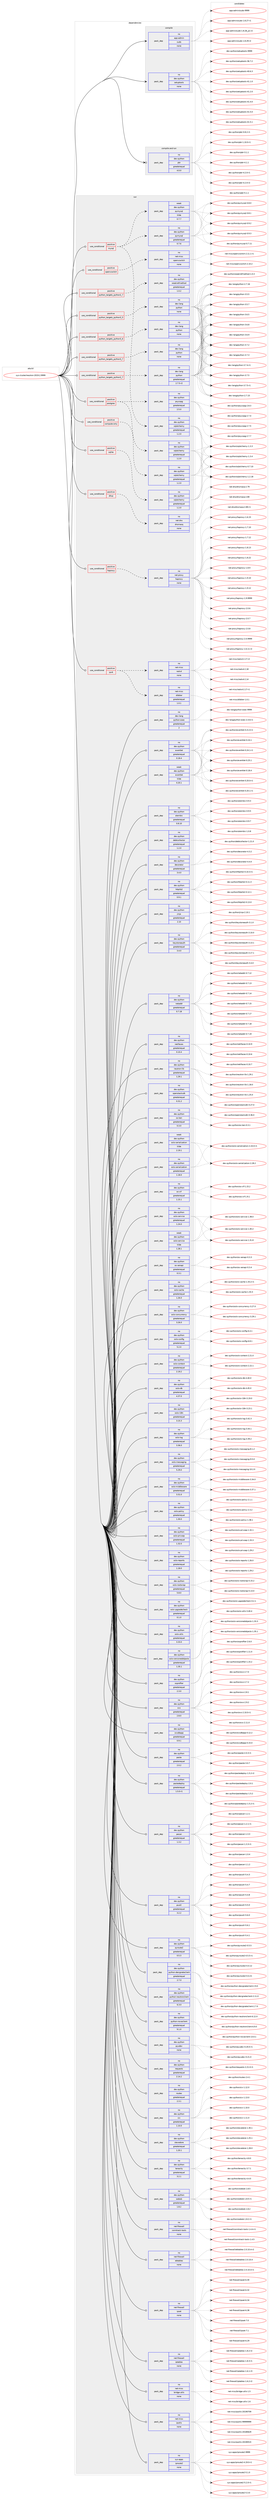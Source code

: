 digraph prolog {

# *************
# Graph options
# *************

newrank=true;
concentrate=true;
compound=true;
graph [rankdir=LR,fontname=Helvetica,fontsize=10,ranksep=1.5];#, ranksep=2.5, nodesep=0.2];
edge  [arrowhead=vee];
node  [fontname=Helvetica,fontsize=10];

# **********
# The ebuild
# **********

subgraph cluster_leftcol {
color=gray;
rank=same;
label=<<i>ebuild</i>>;
id [label="sys-cluster/neutron-2019.2.9999", color=red, width=4, href="../sys-cluster/neutron-2019.2.9999.svg"];
}

# ****************
# The dependencies
# ****************

subgraph cluster_midcol {
color=gray;
label=<<i>dependencies</i>>;
subgraph cluster_compile {
fillcolor="#eeeeee";
style=filled;
label=<<i>compile</i>>;
subgraph pack657222 {
dependency885826 [label=<<TABLE BORDER="0" CELLBORDER="1" CELLSPACING="0" CELLPADDING="4" WIDTH="220"><TR><TD ROWSPAN="6" CELLPADDING="30">pack_dep</TD></TR><TR><TD WIDTH="110">no</TD></TR><TR><TD>app-admin</TD></TR><TR><TD>sudo</TD></TR><TR><TD>none</TD></TR><TR><TD></TD></TR></TABLE>>, shape=none, color=blue];
}
id:e -> dependency885826:w [weight=20,style="solid",arrowhead="vee"];
subgraph pack657223 {
dependency885827 [label=<<TABLE BORDER="0" CELLBORDER="1" CELLSPACING="0" CELLPADDING="4" WIDTH="220"><TR><TD ROWSPAN="6" CELLPADDING="30">pack_dep</TD></TR><TR><TD WIDTH="110">no</TD></TR><TR><TD>dev-python</TD></TR><TR><TD>setuptools</TD></TR><TR><TD>none</TD></TR><TR><TD></TD></TR></TABLE>>, shape=none, color=blue];
}
id:e -> dependency885827:w [weight=20,style="solid",arrowhead="vee"];
}
subgraph cluster_compileandrun {
fillcolor="#eeeeee";
style=filled;
label=<<i>compile and run</i>>;
subgraph pack657224 {
dependency885828 [label=<<TABLE BORDER="0" CELLBORDER="1" CELLSPACING="0" CELLPADDING="4" WIDTH="220"><TR><TD ROWSPAN="6" CELLPADDING="30">pack_dep</TD></TR><TR><TD WIDTH="110">no</TD></TR><TR><TD>dev-python</TD></TR><TR><TD>pbr</TD></TR><TR><TD>greaterequal</TD></TR><TR><TD>4.0.0</TD></TR></TABLE>>, shape=none, color=blue];
}
id:e -> dependency885828:w [weight=20,style="solid",arrowhead="odotvee"];
}
subgraph cluster_run {
fillcolor="#eeeeee";
style=filled;
label=<<i>run</i>>;
subgraph cond213080 {
dependency885829 [label=<<TABLE BORDER="0" CELLBORDER="1" CELLSPACING="0" CELLPADDING="4"><TR><TD ROWSPAN="3" CELLPADDING="10">use_conditional</TD></TR><TR><TD>positive</TD></TR><TR><TD>compute-only</TD></TR></TABLE>>, shape=none, color=red];
subgraph pack657225 {
dependency885830 [label=<<TABLE BORDER="0" CELLBORDER="1" CELLSPACING="0" CELLPADDING="4" WIDTH="220"><TR><TD ROWSPAN="6" CELLPADDING="30">pack_dep</TD></TR><TR><TD WIDTH="110">no</TD></TR><TR><TD>dev-python</TD></TR><TR><TD>sqlalchemy</TD></TR><TR><TD>greaterequal</TD></TR><TR><TD>1.2.0</TD></TR></TABLE>>, shape=none, color=blue];
}
dependency885829:e -> dependency885830:w [weight=20,style="dashed",arrowhead="vee"];
}
id:e -> dependency885829:w [weight=20,style="solid",arrowhead="odot"];
subgraph cond213081 {
dependency885831 [label=<<TABLE BORDER="0" CELLBORDER="1" CELLSPACING="0" CELLPADDING="4"><TR><TD ROWSPAN="3" CELLPADDING="10">use_conditional</TD></TR><TR><TD>positive</TD></TR><TR><TD>dhcp</TD></TR></TABLE>>, shape=none, color=red];
subgraph pack657226 {
dependency885832 [label=<<TABLE BORDER="0" CELLBORDER="1" CELLSPACING="0" CELLPADDING="4" WIDTH="220"><TR><TD ROWSPAN="6" CELLPADDING="30">pack_dep</TD></TR><TR><TD WIDTH="110">no</TD></TR><TR><TD>net-dns</TD></TR><TR><TD>dnsmasq</TD></TR><TR><TD>none</TD></TR><TR><TD></TD></TR></TABLE>>, shape=none, color=blue];
}
dependency885831:e -> dependency885832:w [weight=20,style="dashed",arrowhead="vee"];
}
id:e -> dependency885831:w [weight=20,style="solid",arrowhead="odot"];
subgraph cond213082 {
dependency885833 [label=<<TABLE BORDER="0" CELLBORDER="1" CELLSPACING="0" CELLPADDING="4"><TR><TD ROWSPAN="3" CELLPADDING="10">use_conditional</TD></TR><TR><TD>positive</TD></TR><TR><TD>haproxy</TD></TR></TABLE>>, shape=none, color=red];
subgraph pack657227 {
dependency885834 [label=<<TABLE BORDER="0" CELLBORDER="1" CELLSPACING="0" CELLPADDING="4" WIDTH="220"><TR><TD ROWSPAN="6" CELLPADDING="30">pack_dep</TD></TR><TR><TD WIDTH="110">no</TD></TR><TR><TD>net-proxy</TD></TR><TR><TD>haproxy</TD></TR><TR><TD>none</TD></TR><TR><TD></TD></TR></TABLE>>, shape=none, color=blue];
}
dependency885833:e -> dependency885834:w [weight=20,style="dashed",arrowhead="vee"];
}
id:e -> dependency885833:w [weight=20,style="solid",arrowhead="odot"];
subgraph cond213083 {
dependency885835 [label=<<TABLE BORDER="0" CELLBORDER="1" CELLSPACING="0" CELLPADDING="4"><TR><TD ROWSPAN="3" CELLPADDING="10">use_conditional</TD></TR><TR><TD>positive</TD></TR><TR><TD>ipv6</TD></TR></TABLE>>, shape=none, color=red];
subgraph pack657228 {
dependency885836 [label=<<TABLE BORDER="0" CELLBORDER="1" CELLSPACING="0" CELLPADDING="4" WIDTH="220"><TR><TD ROWSPAN="6" CELLPADDING="30">pack_dep</TD></TR><TR><TD WIDTH="110">no</TD></TR><TR><TD>net-misc</TD></TR><TR><TD>radvd</TD></TR><TR><TD>none</TD></TR><TR><TD></TD></TR></TABLE>>, shape=none, color=blue];
}
dependency885835:e -> dependency885836:w [weight=20,style="dashed",arrowhead="vee"];
subgraph pack657229 {
dependency885837 [label=<<TABLE BORDER="0" CELLBORDER="1" CELLSPACING="0" CELLPADDING="4" WIDTH="220"><TR><TD ROWSPAN="6" CELLPADDING="30">pack_dep</TD></TR><TR><TD WIDTH="110">no</TD></TR><TR><TD>net-misc</TD></TR><TR><TD>dibbler</TD></TR><TR><TD>greaterequal</TD></TR><TR><TD>1.0.1</TD></TR></TABLE>>, shape=none, color=blue];
}
dependency885835:e -> dependency885837:w [weight=20,style="dashed",arrowhead="vee"];
}
id:e -> dependency885835:w [weight=20,style="solid",arrowhead="odot"];
subgraph cond213084 {
dependency885838 [label=<<TABLE BORDER="0" CELLBORDER="1" CELLSPACING="0" CELLPADDING="4"><TR><TD ROWSPAN="3" CELLPADDING="10">use_conditional</TD></TR><TR><TD>positive</TD></TR><TR><TD>mysql</TD></TR></TABLE>>, shape=none, color=red];
subgraph pack657230 {
dependency885839 [label=<<TABLE BORDER="0" CELLBORDER="1" CELLSPACING="0" CELLPADDING="4" WIDTH="220"><TR><TD ROWSPAN="6" CELLPADDING="30">pack_dep</TD></TR><TR><TD WIDTH="110">no</TD></TR><TR><TD>dev-python</TD></TR><TR><TD>pymysql</TD></TR><TR><TD>greaterequal</TD></TR><TR><TD>0.7.6</TD></TR></TABLE>>, shape=none, color=blue];
}
dependency885838:e -> dependency885839:w [weight=20,style="dashed",arrowhead="vee"];
subgraph pack657231 {
dependency885840 [label=<<TABLE BORDER="0" CELLBORDER="1" CELLSPACING="0" CELLPADDING="4" WIDTH="220"><TR><TD ROWSPAN="6" CELLPADDING="30">pack_dep</TD></TR><TR><TD WIDTH="110">weak</TD></TR><TR><TD>dev-python</TD></TR><TR><TD>pymysql</TD></TR><TR><TD>tilde</TD></TR><TR><TD>0.7.7</TD></TR></TABLE>>, shape=none, color=blue];
}
dependency885838:e -> dependency885840:w [weight=20,style="dashed",arrowhead="vee"];
subgraph pack657232 {
dependency885841 [label=<<TABLE BORDER="0" CELLBORDER="1" CELLSPACING="0" CELLPADDING="4" WIDTH="220"><TR><TD ROWSPAN="6" CELLPADDING="30">pack_dep</TD></TR><TR><TD WIDTH="110">no</TD></TR><TR><TD>dev-python</TD></TR><TR><TD>sqlalchemy</TD></TR><TR><TD>greaterequal</TD></TR><TR><TD>1.2.0</TD></TR></TABLE>>, shape=none, color=blue];
}
dependency885838:e -> dependency885841:w [weight=20,style="dashed",arrowhead="vee"];
}
id:e -> dependency885838:w [weight=20,style="solid",arrowhead="odot"];
subgraph cond213085 {
dependency885842 [label=<<TABLE BORDER="0" CELLBORDER="1" CELLSPACING="0" CELLPADDING="4"><TR><TD ROWSPAN="3" CELLPADDING="10">use_conditional</TD></TR><TR><TD>positive</TD></TR><TR><TD>openvswitch</TD></TR></TABLE>>, shape=none, color=red];
subgraph pack657233 {
dependency885843 [label=<<TABLE BORDER="0" CELLBORDER="1" CELLSPACING="0" CELLPADDING="4" WIDTH="220"><TR><TD ROWSPAN="6" CELLPADDING="30">pack_dep</TD></TR><TR><TD WIDTH="110">no</TD></TR><TR><TD>net-misc</TD></TR><TR><TD>openvswitch</TD></TR><TR><TD>none</TD></TR><TR><TD></TD></TR></TABLE>>, shape=none, color=blue];
}
dependency885842:e -> dependency885843:w [weight=20,style="dashed",arrowhead="vee"];
}
id:e -> dependency885842:w [weight=20,style="solid",arrowhead="odot"];
subgraph cond213086 {
dependency885844 [label=<<TABLE BORDER="0" CELLBORDER="1" CELLSPACING="0" CELLPADDING="4"><TR><TD ROWSPAN="3" CELLPADDING="10">use_conditional</TD></TR><TR><TD>positive</TD></TR><TR><TD>postgres</TD></TR></TABLE>>, shape=none, color=red];
subgraph pack657234 {
dependency885845 [label=<<TABLE BORDER="0" CELLBORDER="1" CELLSPACING="0" CELLPADDING="4" WIDTH="220"><TR><TD ROWSPAN="6" CELLPADDING="30">pack_dep</TD></TR><TR><TD WIDTH="110">no</TD></TR><TR><TD>dev-python</TD></TR><TR><TD>psycopg</TD></TR><TR><TD>greaterequal</TD></TR><TR><TD>2.5.0</TD></TR></TABLE>>, shape=none, color=blue];
}
dependency885844:e -> dependency885845:w [weight=20,style="dashed",arrowhead="vee"];
subgraph pack657235 {
dependency885846 [label=<<TABLE BORDER="0" CELLBORDER="1" CELLSPACING="0" CELLPADDING="4" WIDTH="220"><TR><TD ROWSPAN="6" CELLPADDING="30">pack_dep</TD></TR><TR><TD WIDTH="110">no</TD></TR><TR><TD>dev-python</TD></TR><TR><TD>sqlalchemy</TD></TR><TR><TD>greaterequal</TD></TR><TR><TD>1.2.0</TD></TR></TABLE>>, shape=none, color=blue];
}
dependency885844:e -> dependency885846:w [weight=20,style="dashed",arrowhead="vee"];
}
id:e -> dependency885844:w [weight=20,style="solid",arrowhead="odot"];
subgraph cond213087 {
dependency885847 [label=<<TABLE BORDER="0" CELLBORDER="1" CELLSPACING="0" CELLPADDING="4"><TR><TD ROWSPAN="3" CELLPADDING="10">use_conditional</TD></TR><TR><TD>positive</TD></TR><TR><TD>python_targets_python2_7</TD></TR></TABLE>>, shape=none, color=red];
subgraph pack657236 {
dependency885848 [label=<<TABLE BORDER="0" CELLBORDER="1" CELLSPACING="0" CELLPADDING="4" WIDTH="220"><TR><TD ROWSPAN="6" CELLPADDING="30">pack_dep</TD></TR><TR><TD WIDTH="110">no</TD></TR><TR><TD>dev-lang</TD></TR><TR><TD>python</TD></TR><TR><TD>greaterequal</TD></TR><TR><TD>2.7.5-r2</TD></TR></TABLE>>, shape=none, color=blue];
}
dependency885847:e -> dependency885848:w [weight=20,style="dashed",arrowhead="vee"];
}
id:e -> dependency885847:w [weight=20,style="solid",arrowhead="odot"];
subgraph cond213088 {
dependency885849 [label=<<TABLE BORDER="0" CELLBORDER="1" CELLSPACING="0" CELLPADDING="4"><TR><TD ROWSPAN="3" CELLPADDING="10">use_conditional</TD></TR><TR><TD>positive</TD></TR><TR><TD>python_targets_python2_7</TD></TR></TABLE>>, shape=none, color=red];
subgraph pack657237 {
dependency885850 [label=<<TABLE BORDER="0" CELLBORDER="1" CELLSPACING="0" CELLPADDING="4" WIDTH="220"><TR><TD ROWSPAN="6" CELLPADDING="30">pack_dep</TD></TR><TR><TD WIDTH="110">no</TD></TR><TR><TD>dev-python</TD></TR><TR><TD>weakrefmethod</TD></TR><TR><TD>greaterequal</TD></TR><TR><TD>1.0.2</TD></TR></TABLE>>, shape=none, color=blue];
}
dependency885849:e -> dependency885850:w [weight=20,style="dashed",arrowhead="vee"];
}
id:e -> dependency885849:w [weight=20,style="solid",arrowhead="odot"];
subgraph cond213089 {
dependency885851 [label=<<TABLE BORDER="0" CELLBORDER="1" CELLSPACING="0" CELLPADDING="4"><TR><TD ROWSPAN="3" CELLPADDING="10">use_conditional</TD></TR><TR><TD>positive</TD></TR><TR><TD>python_targets_python3_5</TD></TR></TABLE>>, shape=none, color=red];
subgraph pack657238 {
dependency885852 [label=<<TABLE BORDER="0" CELLBORDER="1" CELLSPACING="0" CELLPADDING="4" WIDTH="220"><TR><TD ROWSPAN="6" CELLPADDING="30">pack_dep</TD></TR><TR><TD WIDTH="110">no</TD></TR><TR><TD>dev-lang</TD></TR><TR><TD>python</TD></TR><TR><TD>none</TD></TR><TR><TD></TD></TR></TABLE>>, shape=none, color=blue];
}
dependency885851:e -> dependency885852:w [weight=20,style="dashed",arrowhead="vee"];
}
id:e -> dependency885851:w [weight=20,style="solid",arrowhead="odot"];
subgraph cond213090 {
dependency885853 [label=<<TABLE BORDER="0" CELLBORDER="1" CELLSPACING="0" CELLPADDING="4"><TR><TD ROWSPAN="3" CELLPADDING="10">use_conditional</TD></TR><TR><TD>positive</TD></TR><TR><TD>python_targets_python3_6</TD></TR></TABLE>>, shape=none, color=red];
subgraph pack657239 {
dependency885854 [label=<<TABLE BORDER="0" CELLBORDER="1" CELLSPACING="0" CELLPADDING="4" WIDTH="220"><TR><TD ROWSPAN="6" CELLPADDING="30">pack_dep</TD></TR><TR><TD WIDTH="110">no</TD></TR><TR><TD>dev-lang</TD></TR><TR><TD>python</TD></TR><TR><TD>none</TD></TR><TR><TD></TD></TR></TABLE>>, shape=none, color=blue];
}
dependency885853:e -> dependency885854:w [weight=20,style="dashed",arrowhead="vee"];
}
id:e -> dependency885853:w [weight=20,style="solid",arrowhead="odot"];
subgraph cond213091 {
dependency885855 [label=<<TABLE BORDER="0" CELLBORDER="1" CELLSPACING="0" CELLPADDING="4"><TR><TD ROWSPAN="3" CELLPADDING="10">use_conditional</TD></TR><TR><TD>positive</TD></TR><TR><TD>python_targets_python3_7</TD></TR></TABLE>>, shape=none, color=red];
subgraph pack657240 {
dependency885856 [label=<<TABLE BORDER="0" CELLBORDER="1" CELLSPACING="0" CELLPADDING="4" WIDTH="220"><TR><TD ROWSPAN="6" CELLPADDING="30">pack_dep</TD></TR><TR><TD WIDTH="110">no</TD></TR><TR><TD>dev-lang</TD></TR><TR><TD>python</TD></TR><TR><TD>none</TD></TR><TR><TD></TD></TR></TABLE>>, shape=none, color=blue];
}
dependency885855:e -> dependency885856:w [weight=20,style="dashed",arrowhead="vee"];
}
id:e -> dependency885855:w [weight=20,style="solid",arrowhead="odot"];
subgraph cond213092 {
dependency885857 [label=<<TABLE BORDER="0" CELLBORDER="1" CELLSPACING="0" CELLPADDING="4"><TR><TD ROWSPAN="3" CELLPADDING="10">use_conditional</TD></TR><TR><TD>positive</TD></TR><TR><TD>sqlite</TD></TR></TABLE>>, shape=none, color=red];
subgraph pack657241 {
dependency885858 [label=<<TABLE BORDER="0" CELLBORDER="1" CELLSPACING="0" CELLPADDING="4" WIDTH="220"><TR><TD ROWSPAN="6" CELLPADDING="30">pack_dep</TD></TR><TR><TD WIDTH="110">no</TD></TR><TR><TD>dev-python</TD></TR><TR><TD>sqlalchemy</TD></TR><TR><TD>greaterequal</TD></TR><TR><TD>1.2.0</TD></TR></TABLE>>, shape=none, color=blue];
}
dependency885857:e -> dependency885858:w [weight=20,style="dashed",arrowhead="vee"];
}
id:e -> dependency885857:w [weight=20,style="solid",arrowhead="odot"];
subgraph pack657242 {
dependency885859 [label=<<TABLE BORDER="0" CELLBORDER="1" CELLSPACING="0" CELLPADDING="4" WIDTH="220"><TR><TD ROWSPAN="6" CELLPADDING="30">pack_dep</TD></TR><TR><TD WIDTH="110">no</TD></TR><TR><TD>dev-lang</TD></TR><TR><TD>python-exec</TD></TR><TR><TD>greaterequal</TD></TR><TR><TD>2</TD></TR></TABLE>>, shape=none, color=blue];
}
id:e -> dependency885859:w [weight=20,style="solid",arrowhead="odot"];
subgraph pack657243 {
dependency885860 [label=<<TABLE BORDER="0" CELLBORDER="1" CELLSPACING="0" CELLPADDING="4" WIDTH="220"><TR><TD ROWSPAN="6" CELLPADDING="30">pack_dep</TD></TR><TR><TD WIDTH="110">no</TD></TR><TR><TD>dev-python</TD></TR><TR><TD>alembic</TD></TR><TR><TD>greaterequal</TD></TR><TR><TD>0.8.10</TD></TR></TABLE>>, shape=none, color=blue];
}
id:e -> dependency885860:w [weight=20,style="solid",arrowhead="odot"];
subgraph pack657244 {
dependency885861 [label=<<TABLE BORDER="0" CELLBORDER="1" CELLSPACING="0" CELLPADDING="4" WIDTH="220"><TR><TD ROWSPAN="6" CELLPADDING="30">pack_dep</TD></TR><TR><TD WIDTH="110">no</TD></TR><TR><TD>dev-python</TD></TR><TR><TD>debtcollector</TD></TR><TR><TD>greaterequal</TD></TR><TR><TD>1.2.0</TD></TR></TABLE>>, shape=none, color=blue];
}
id:e -> dependency885861:w [weight=20,style="solid",arrowhead="odot"];
subgraph pack657245 {
dependency885862 [label=<<TABLE BORDER="0" CELLBORDER="1" CELLSPACING="0" CELLPADDING="4" WIDTH="220"><TR><TD ROWSPAN="6" CELLPADDING="30">pack_dep</TD></TR><TR><TD WIDTH="110">no</TD></TR><TR><TD>dev-python</TD></TR><TR><TD>decorator</TD></TR><TR><TD>greaterequal</TD></TR><TR><TD>3.4.0</TD></TR></TABLE>>, shape=none, color=blue];
}
id:e -> dependency885862:w [weight=20,style="solid",arrowhead="odot"];
subgraph pack657246 {
dependency885863 [label=<<TABLE BORDER="0" CELLBORDER="1" CELLSPACING="0" CELLPADDING="4" WIDTH="220"><TR><TD ROWSPAN="6" CELLPADDING="30">pack_dep</TD></TR><TR><TD WIDTH="110">no</TD></TR><TR><TD>dev-python</TD></TR><TR><TD>eventlet</TD></TR><TR><TD>greaterequal</TD></TR><TR><TD>0.18.4</TD></TR></TABLE>>, shape=none, color=blue];
}
id:e -> dependency885863:w [weight=20,style="solid",arrowhead="odot"];
subgraph pack657247 {
dependency885864 [label=<<TABLE BORDER="0" CELLBORDER="1" CELLSPACING="0" CELLPADDING="4" WIDTH="220"><TR><TD ROWSPAN="6" CELLPADDING="30">pack_dep</TD></TR><TR><TD WIDTH="110">no</TD></TR><TR><TD>dev-python</TD></TR><TR><TD>httplib2</TD></TR><TR><TD>greaterequal</TD></TR><TR><TD>0.9.1</TD></TR></TABLE>>, shape=none, color=blue];
}
id:e -> dependency885864:w [weight=20,style="solid",arrowhead="odot"];
subgraph pack657248 {
dependency885865 [label=<<TABLE BORDER="0" CELLBORDER="1" CELLSPACING="0" CELLPADDING="4" WIDTH="220"><TR><TD ROWSPAN="6" CELLPADDING="30">pack_dep</TD></TR><TR><TD WIDTH="110">no</TD></TR><TR><TD>dev-python</TD></TR><TR><TD>jinja</TD></TR><TR><TD>greaterequal</TD></TR><TR><TD>2.10</TD></TR></TABLE>>, shape=none, color=blue];
}
id:e -> dependency885865:w [weight=20,style="solid",arrowhead="odot"];
subgraph pack657249 {
dependency885866 [label=<<TABLE BORDER="0" CELLBORDER="1" CELLSPACING="0" CELLPADDING="4" WIDTH="220"><TR><TD ROWSPAN="6" CELLPADDING="30">pack_dep</TD></TR><TR><TD WIDTH="110">no</TD></TR><TR><TD>dev-python</TD></TR><TR><TD>keystoneauth</TD></TR><TR><TD>greaterequal</TD></TR><TR><TD>3.4.0</TD></TR></TABLE>>, shape=none, color=blue];
}
id:e -> dependency885866:w [weight=20,style="solid",arrowhead="odot"];
subgraph pack657250 {
dependency885867 [label=<<TABLE BORDER="0" CELLBORDER="1" CELLSPACING="0" CELLPADDING="4" WIDTH="220"><TR><TD ROWSPAN="6" CELLPADDING="30">pack_dep</TD></TR><TR><TD WIDTH="110">no</TD></TR><TR><TD>dev-python</TD></TR><TR><TD>netaddr</TD></TR><TR><TD>greaterequal</TD></TR><TR><TD>0.7.18</TD></TR></TABLE>>, shape=none, color=blue];
}
id:e -> dependency885867:w [weight=20,style="solid",arrowhead="odot"];
subgraph pack657251 {
dependency885868 [label=<<TABLE BORDER="0" CELLBORDER="1" CELLSPACING="0" CELLPADDING="4" WIDTH="220"><TR><TD ROWSPAN="6" CELLPADDING="30">pack_dep</TD></TR><TR><TD WIDTH="110">no</TD></TR><TR><TD>dev-python</TD></TR><TR><TD>netifaces</TD></TR><TR><TD>greaterequal</TD></TR><TR><TD>0.10.4</TD></TR></TABLE>>, shape=none, color=blue];
}
id:e -> dependency885868:w [weight=20,style="solid",arrowhead="odot"];
subgraph pack657252 {
dependency885869 [label=<<TABLE BORDER="0" CELLBORDER="1" CELLSPACING="0" CELLPADDING="4" WIDTH="220"><TR><TD ROWSPAN="6" CELLPADDING="30">pack_dep</TD></TR><TR><TD WIDTH="110">no</TD></TR><TR><TD>dev-python</TD></TR><TR><TD>neutron-lib</TD></TR><TR><TD>greaterequal</TD></TR><TR><TD>1.29.1</TD></TR></TABLE>>, shape=none, color=blue];
}
id:e -> dependency885869:w [weight=20,style="solid",arrowhead="odot"];
subgraph pack657253 {
dependency885870 [label=<<TABLE BORDER="0" CELLBORDER="1" CELLSPACING="0" CELLPADDING="4" WIDTH="220"><TR><TD ROWSPAN="6" CELLPADDING="30">pack_dep</TD></TR><TR><TD WIDTH="110">no</TD></TR><TR><TD>dev-python</TD></TR><TR><TD>openstacksdk</TD></TR><TR><TD>greaterequal</TD></TR><TR><TD>0.31.2</TD></TR></TABLE>>, shape=none, color=blue];
}
id:e -> dependency885870:w [weight=20,style="solid",arrowhead="odot"];
subgraph pack657254 {
dependency885871 [label=<<TABLE BORDER="0" CELLBORDER="1" CELLSPACING="0" CELLPADDING="4" WIDTH="220"><TR><TD ROWSPAN="6" CELLPADDING="30">pack_dep</TD></TR><TR><TD WIDTH="110">no</TD></TR><TR><TD>dev-python</TD></TR><TR><TD>os-ken</TD></TR><TR><TD>greaterequal</TD></TR><TR><TD>0.3.0</TD></TR></TABLE>>, shape=none, color=blue];
}
id:e -> dependency885871:w [weight=20,style="solid",arrowhead="odot"];
subgraph pack657255 {
dependency885872 [label=<<TABLE BORDER="0" CELLBORDER="1" CELLSPACING="0" CELLPADDING="4" WIDTH="220"><TR><TD ROWSPAN="6" CELLPADDING="30">pack_dep</TD></TR><TR><TD WIDTH="110">no</TD></TR><TR><TD>dev-python</TD></TR><TR><TD>os-vif</TD></TR><TR><TD>greaterequal</TD></TR><TR><TD>1.15.1</TD></TR></TABLE>>, shape=none, color=blue];
}
id:e -> dependency885872:w [weight=20,style="solid",arrowhead="odot"];
subgraph pack657256 {
dependency885873 [label=<<TABLE BORDER="0" CELLBORDER="1" CELLSPACING="0" CELLPADDING="4" WIDTH="220"><TR><TD ROWSPAN="6" CELLPADDING="30">pack_dep</TD></TR><TR><TD WIDTH="110">no</TD></TR><TR><TD>dev-python</TD></TR><TR><TD>os-xenapi</TD></TR><TR><TD>greaterequal</TD></TR><TR><TD>0.3.1</TD></TR></TABLE>>, shape=none, color=blue];
}
id:e -> dependency885873:w [weight=20,style="solid",arrowhead="odot"];
subgraph pack657257 {
dependency885874 [label=<<TABLE BORDER="0" CELLBORDER="1" CELLSPACING="0" CELLPADDING="4" WIDTH="220"><TR><TD ROWSPAN="6" CELLPADDING="30">pack_dep</TD></TR><TR><TD WIDTH="110">no</TD></TR><TR><TD>dev-python</TD></TR><TR><TD>oslo-cache</TD></TR><TR><TD>greaterequal</TD></TR><TR><TD>1.26.0</TD></TR></TABLE>>, shape=none, color=blue];
}
id:e -> dependency885874:w [weight=20,style="solid",arrowhead="odot"];
subgraph pack657258 {
dependency885875 [label=<<TABLE BORDER="0" CELLBORDER="1" CELLSPACING="0" CELLPADDING="4" WIDTH="220"><TR><TD ROWSPAN="6" CELLPADDING="30">pack_dep</TD></TR><TR><TD WIDTH="110">no</TD></TR><TR><TD>dev-python</TD></TR><TR><TD>oslo-concurrency</TD></TR><TR><TD>greaterequal</TD></TR><TR><TD>3.26.0</TD></TR></TABLE>>, shape=none, color=blue];
}
id:e -> dependency885875:w [weight=20,style="solid",arrowhead="odot"];
subgraph pack657259 {
dependency885876 [label=<<TABLE BORDER="0" CELLBORDER="1" CELLSPACING="0" CELLPADDING="4" WIDTH="220"><TR><TD ROWSPAN="6" CELLPADDING="30">pack_dep</TD></TR><TR><TD WIDTH="110">no</TD></TR><TR><TD>dev-python</TD></TR><TR><TD>oslo-config</TD></TR><TR><TD>greaterequal</TD></TR><TR><TD>5.2.0</TD></TR></TABLE>>, shape=none, color=blue];
}
id:e -> dependency885876:w [weight=20,style="solid",arrowhead="odot"];
subgraph pack657260 {
dependency885877 [label=<<TABLE BORDER="0" CELLBORDER="1" CELLSPACING="0" CELLPADDING="4" WIDTH="220"><TR><TD ROWSPAN="6" CELLPADDING="30">pack_dep</TD></TR><TR><TD WIDTH="110">no</TD></TR><TR><TD>dev-python</TD></TR><TR><TD>oslo-context</TD></TR><TR><TD>greaterequal</TD></TR><TR><TD>2.19.2</TD></TR></TABLE>>, shape=none, color=blue];
}
id:e -> dependency885877:w [weight=20,style="solid",arrowhead="odot"];
subgraph pack657261 {
dependency885878 [label=<<TABLE BORDER="0" CELLBORDER="1" CELLSPACING="0" CELLPADDING="4" WIDTH="220"><TR><TD ROWSPAN="6" CELLPADDING="30">pack_dep</TD></TR><TR><TD WIDTH="110">no</TD></TR><TR><TD>dev-python</TD></TR><TR><TD>oslo-db</TD></TR><TR><TD>greaterequal</TD></TR><TR><TD>4.37.0</TD></TR></TABLE>>, shape=none, color=blue];
}
id:e -> dependency885878:w [weight=20,style="solid",arrowhead="odot"];
subgraph pack657262 {
dependency885879 [label=<<TABLE BORDER="0" CELLBORDER="1" CELLSPACING="0" CELLPADDING="4" WIDTH="220"><TR><TD ROWSPAN="6" CELLPADDING="30">pack_dep</TD></TR><TR><TD WIDTH="110">no</TD></TR><TR><TD>dev-python</TD></TR><TR><TD>oslo-i18n</TD></TR><TR><TD>greaterequal</TD></TR><TR><TD>3.15.3</TD></TR></TABLE>>, shape=none, color=blue];
}
id:e -> dependency885879:w [weight=20,style="solid",arrowhead="odot"];
subgraph pack657263 {
dependency885880 [label=<<TABLE BORDER="0" CELLBORDER="1" CELLSPACING="0" CELLPADDING="4" WIDTH="220"><TR><TD ROWSPAN="6" CELLPADDING="30">pack_dep</TD></TR><TR><TD WIDTH="110">no</TD></TR><TR><TD>dev-python</TD></TR><TR><TD>oslo-log</TD></TR><TR><TD>greaterequal</TD></TR><TR><TD>3.36.0</TD></TR></TABLE>>, shape=none, color=blue];
}
id:e -> dependency885880:w [weight=20,style="solid",arrowhead="odot"];
subgraph pack657264 {
dependency885881 [label=<<TABLE BORDER="0" CELLBORDER="1" CELLSPACING="0" CELLPADDING="4" WIDTH="220"><TR><TD ROWSPAN="6" CELLPADDING="30">pack_dep</TD></TR><TR><TD WIDTH="110">no</TD></TR><TR><TD>dev-python</TD></TR><TR><TD>oslo-messaging</TD></TR><TR><TD>greaterequal</TD></TR><TR><TD>5.29.0</TD></TR></TABLE>>, shape=none, color=blue];
}
id:e -> dependency885881:w [weight=20,style="solid",arrowhead="odot"];
subgraph pack657265 {
dependency885882 [label=<<TABLE BORDER="0" CELLBORDER="1" CELLSPACING="0" CELLPADDING="4" WIDTH="220"><TR><TD ROWSPAN="6" CELLPADDING="30">pack_dep</TD></TR><TR><TD WIDTH="110">no</TD></TR><TR><TD>dev-python</TD></TR><TR><TD>oslo-middleware</TD></TR><TR><TD>greaterequal</TD></TR><TR><TD>3.31.0</TD></TR></TABLE>>, shape=none, color=blue];
}
id:e -> dependency885882:w [weight=20,style="solid",arrowhead="odot"];
subgraph pack657266 {
dependency885883 [label=<<TABLE BORDER="0" CELLBORDER="1" CELLSPACING="0" CELLPADDING="4" WIDTH="220"><TR><TD ROWSPAN="6" CELLPADDING="30">pack_dep</TD></TR><TR><TD WIDTH="110">no</TD></TR><TR><TD>dev-python</TD></TR><TR><TD>oslo-policy</TD></TR><TR><TD>greaterequal</TD></TR><TR><TD>1.30.0</TD></TR></TABLE>>, shape=none, color=blue];
}
id:e -> dependency885883:w [weight=20,style="solid",arrowhead="odot"];
subgraph pack657267 {
dependency885884 [label=<<TABLE BORDER="0" CELLBORDER="1" CELLSPACING="0" CELLPADDING="4" WIDTH="220"><TR><TD ROWSPAN="6" CELLPADDING="30">pack_dep</TD></TR><TR><TD WIDTH="110">no</TD></TR><TR><TD>dev-python</TD></TR><TR><TD>oslo-privsep</TD></TR><TR><TD>greaterequal</TD></TR><TR><TD>1.32.0</TD></TR></TABLE>>, shape=none, color=blue];
}
id:e -> dependency885884:w [weight=20,style="solid",arrowhead="odot"];
subgraph pack657268 {
dependency885885 [label=<<TABLE BORDER="0" CELLBORDER="1" CELLSPACING="0" CELLPADDING="4" WIDTH="220"><TR><TD ROWSPAN="6" CELLPADDING="30">pack_dep</TD></TR><TR><TD WIDTH="110">no</TD></TR><TR><TD>dev-python</TD></TR><TR><TD>oslo-reports</TD></TR><TR><TD>greaterequal</TD></TR><TR><TD>1.18.0</TD></TR></TABLE>>, shape=none, color=blue];
}
id:e -> dependency885885:w [weight=20,style="solid",arrowhead="odot"];
subgraph pack657269 {
dependency885886 [label=<<TABLE BORDER="0" CELLBORDER="1" CELLSPACING="0" CELLPADDING="4" WIDTH="220"><TR><TD ROWSPAN="6" CELLPADDING="30">pack_dep</TD></TR><TR><TD WIDTH="110">no</TD></TR><TR><TD>dev-python</TD></TR><TR><TD>oslo-rootwrap</TD></TR><TR><TD>greaterequal</TD></TR><TR><TD>5.8.0</TD></TR></TABLE>>, shape=none, color=blue];
}
id:e -> dependency885886:w [weight=20,style="solid",arrowhead="odot"];
subgraph pack657270 {
dependency885887 [label=<<TABLE BORDER="0" CELLBORDER="1" CELLSPACING="0" CELLPADDING="4" WIDTH="220"><TR><TD ROWSPAN="6" CELLPADDING="30">pack_dep</TD></TR><TR><TD WIDTH="110">no</TD></TR><TR><TD>dev-python</TD></TR><TR><TD>oslo-serialization</TD></TR><TR><TD>greaterequal</TD></TR><TR><TD>1.18.0</TD></TR></TABLE>>, shape=none, color=blue];
}
id:e -> dependency885887:w [weight=20,style="solid",arrowhead="odot"];
subgraph pack657271 {
dependency885888 [label=<<TABLE BORDER="0" CELLBORDER="1" CELLSPACING="0" CELLPADDING="4" WIDTH="220"><TR><TD ROWSPAN="6" CELLPADDING="30">pack_dep</TD></TR><TR><TD WIDTH="110">no</TD></TR><TR><TD>dev-python</TD></TR><TR><TD>oslo-service</TD></TR><TR><TD>greaterequal</TD></TR><TR><TD>1.24.0</TD></TR></TABLE>>, shape=none, color=blue];
}
id:e -> dependency885888:w [weight=20,style="solid",arrowhead="odot"];
subgraph pack657272 {
dependency885889 [label=<<TABLE BORDER="0" CELLBORDER="1" CELLSPACING="0" CELLPADDING="4" WIDTH="220"><TR><TD ROWSPAN="6" CELLPADDING="30">pack_dep</TD></TR><TR><TD WIDTH="110">no</TD></TR><TR><TD>dev-python</TD></TR><TR><TD>oslo-upgradecheck</TD></TR><TR><TD>greaterequal</TD></TR><TR><TD>0.1.0</TD></TR></TABLE>>, shape=none, color=blue];
}
id:e -> dependency885889:w [weight=20,style="solid",arrowhead="odot"];
subgraph pack657273 {
dependency885890 [label=<<TABLE BORDER="0" CELLBORDER="1" CELLSPACING="0" CELLPADDING="4" WIDTH="220"><TR><TD ROWSPAN="6" CELLPADDING="30">pack_dep</TD></TR><TR><TD WIDTH="110">no</TD></TR><TR><TD>dev-python</TD></TR><TR><TD>oslo-utils</TD></TR><TR><TD>greaterequal</TD></TR><TR><TD>3.33.0</TD></TR></TABLE>>, shape=none, color=blue];
}
id:e -> dependency885890:w [weight=20,style="solid",arrowhead="odot"];
subgraph pack657274 {
dependency885891 [label=<<TABLE BORDER="0" CELLBORDER="1" CELLSPACING="0" CELLPADDING="4" WIDTH="220"><TR><TD ROWSPAN="6" CELLPADDING="30">pack_dep</TD></TR><TR><TD WIDTH="110">no</TD></TR><TR><TD>dev-python</TD></TR><TR><TD>oslo-versionedobjects</TD></TR><TR><TD>greaterequal</TD></TR><TR><TD>1.35.1</TD></TR></TABLE>>, shape=none, color=blue];
}
id:e -> dependency885891:w [weight=20,style="solid",arrowhead="odot"];
subgraph pack657275 {
dependency885892 [label=<<TABLE BORDER="0" CELLBORDER="1" CELLSPACING="0" CELLPADDING="4" WIDTH="220"><TR><TD ROWSPAN="6" CELLPADDING="30">pack_dep</TD></TR><TR><TD WIDTH="110">no</TD></TR><TR><TD>dev-python</TD></TR><TR><TD>osprofiler</TD></TR><TR><TD>greaterequal</TD></TR><TR><TD>2.3.0</TD></TR></TABLE>>, shape=none, color=blue];
}
id:e -> dependency885892:w [weight=20,style="solid",arrowhead="odot"];
subgraph pack657276 {
dependency885893 [label=<<TABLE BORDER="0" CELLBORDER="1" CELLSPACING="0" CELLPADDING="4" WIDTH="220"><TR><TD ROWSPAN="6" CELLPADDING="30">pack_dep</TD></TR><TR><TD WIDTH="110">no</TD></TR><TR><TD>dev-python</TD></TR><TR><TD>ovs</TD></TR><TR><TD>greaterequal</TD></TR><TR><TD>2.8.0</TD></TR></TABLE>>, shape=none, color=blue];
}
id:e -> dependency885893:w [weight=20,style="solid",arrowhead="odot"];
subgraph pack657277 {
dependency885894 [label=<<TABLE BORDER="0" CELLBORDER="1" CELLSPACING="0" CELLPADDING="4" WIDTH="220"><TR><TD ROWSPAN="6" CELLPADDING="30">pack_dep</TD></TR><TR><TD WIDTH="110">no</TD></TR><TR><TD>dev-python</TD></TR><TR><TD>ovsdbapp</TD></TR><TR><TD>greaterequal</TD></TR><TR><TD>0.9.1</TD></TR></TABLE>>, shape=none, color=blue];
}
id:e -> dependency885894:w [weight=20,style="solid",arrowhead="odot"];
subgraph pack657278 {
dependency885895 [label=<<TABLE BORDER="0" CELLBORDER="1" CELLSPACING="0" CELLPADDING="4" WIDTH="220"><TR><TD ROWSPAN="6" CELLPADDING="30">pack_dep</TD></TR><TR><TD WIDTH="110">no</TD></TR><TR><TD>dev-python</TD></TR><TR><TD>paste</TD></TR><TR><TD>greaterequal</TD></TR><TR><TD>2.0.2</TD></TR></TABLE>>, shape=none, color=blue];
}
id:e -> dependency885895:w [weight=20,style="solid",arrowhead="odot"];
subgraph pack657279 {
dependency885896 [label=<<TABLE BORDER="0" CELLBORDER="1" CELLSPACING="0" CELLPADDING="4" WIDTH="220"><TR><TD ROWSPAN="6" CELLPADDING="30">pack_dep</TD></TR><TR><TD WIDTH="110">no</TD></TR><TR><TD>dev-python</TD></TR><TR><TD>pastedeploy</TD></TR><TR><TD>greaterequal</TD></TR><TR><TD>1.5.0-r1</TD></TR></TABLE>>, shape=none, color=blue];
}
id:e -> dependency885896:w [weight=20,style="solid",arrowhead="odot"];
subgraph pack657280 {
dependency885897 [label=<<TABLE BORDER="0" CELLBORDER="1" CELLSPACING="0" CELLPADDING="4" WIDTH="220"><TR><TD ROWSPAN="6" CELLPADDING="30">pack_dep</TD></TR><TR><TD WIDTH="110">no</TD></TR><TR><TD>dev-python</TD></TR><TR><TD>pecan</TD></TR><TR><TD>greaterequal</TD></TR><TR><TD>1.3.2</TD></TR></TABLE>>, shape=none, color=blue];
}
id:e -> dependency885897:w [weight=20,style="solid",arrowhead="odot"];
subgraph pack657281 {
dependency885898 [label=<<TABLE BORDER="0" CELLBORDER="1" CELLSPACING="0" CELLPADDING="4" WIDTH="220"><TR><TD ROWSPAN="6" CELLPADDING="30">pack_dep</TD></TR><TR><TD WIDTH="110">no</TD></TR><TR><TD>dev-python</TD></TR><TR><TD>psutil</TD></TR><TR><TD>greaterequal</TD></TR><TR><TD>3.2.2</TD></TR></TABLE>>, shape=none, color=blue];
}
id:e -> dependency885898:w [weight=20,style="solid",arrowhead="odot"];
subgraph pack657282 {
dependency885899 [label=<<TABLE BORDER="0" CELLBORDER="1" CELLSPACING="0" CELLPADDING="4" WIDTH="220"><TR><TD ROWSPAN="6" CELLPADDING="30">pack_dep</TD></TR><TR><TD WIDTH="110">no</TD></TR><TR><TD>dev-python</TD></TR><TR><TD>pyroute2</TD></TR><TR><TD>greaterequal</TD></TR><TR><TD>0.5.3</TD></TR></TABLE>>, shape=none, color=blue];
}
id:e -> dependency885899:w [weight=20,style="solid",arrowhead="odot"];
subgraph pack657283 {
dependency885900 [label=<<TABLE BORDER="0" CELLBORDER="1" CELLSPACING="0" CELLPADDING="4" WIDTH="220"><TR><TD ROWSPAN="6" CELLPADDING="30">pack_dep</TD></TR><TR><TD WIDTH="110">no</TD></TR><TR><TD>dev-python</TD></TR><TR><TD>python-designateclient</TD></TR><TR><TD>greaterequal</TD></TR><TR><TD>2.7.0</TD></TR></TABLE>>, shape=none, color=blue];
}
id:e -> dependency885900:w [weight=20,style="solid",arrowhead="odot"];
subgraph pack657284 {
dependency885901 [label=<<TABLE BORDER="0" CELLBORDER="1" CELLSPACING="0" CELLPADDING="4" WIDTH="220"><TR><TD ROWSPAN="6" CELLPADDING="30">pack_dep</TD></TR><TR><TD WIDTH="110">no</TD></TR><TR><TD>dev-python</TD></TR><TR><TD>python-neutronclient</TD></TR><TR><TD>greaterequal</TD></TR><TR><TD>6.3.0</TD></TR></TABLE>>, shape=none, color=blue];
}
id:e -> dependency885901:w [weight=20,style="solid",arrowhead="odot"];
subgraph pack657285 {
dependency885902 [label=<<TABLE BORDER="0" CELLBORDER="1" CELLSPACING="0" CELLPADDING="4" WIDTH="220"><TR><TD ROWSPAN="6" CELLPADDING="30">pack_dep</TD></TR><TR><TD WIDTH="110">no</TD></TR><TR><TD>dev-python</TD></TR><TR><TD>python-novaclient</TD></TR><TR><TD>greaterequal</TD></TR><TR><TD>9.1.0</TD></TR></TABLE>>, shape=none, color=blue];
}
id:e -> dependency885902:w [weight=20,style="solid",arrowhead="odot"];
subgraph pack657286 {
dependency885903 [label=<<TABLE BORDER="0" CELLBORDER="1" CELLSPACING="0" CELLPADDING="4" WIDTH="220"><TR><TD ROWSPAN="6" CELLPADDING="30">pack_dep</TD></TR><TR><TD WIDTH="110">no</TD></TR><TR><TD>dev-python</TD></TR><TR><TD>pyudev</TD></TR><TR><TD>none</TD></TR><TR><TD></TD></TR></TABLE>>, shape=none, color=blue];
}
id:e -> dependency885903:w [weight=20,style="solid",arrowhead="odot"];
subgraph pack657287 {
dependency885904 [label=<<TABLE BORDER="0" CELLBORDER="1" CELLSPACING="0" CELLPADDING="4" WIDTH="220"><TR><TD ROWSPAN="6" CELLPADDING="30">pack_dep</TD></TR><TR><TD WIDTH="110">no</TD></TR><TR><TD>dev-python</TD></TR><TR><TD>requests</TD></TR><TR><TD>greaterequal</TD></TR><TR><TD>2.14.2</TD></TR></TABLE>>, shape=none, color=blue];
}
id:e -> dependency885904:w [weight=20,style="solid",arrowhead="odot"];
subgraph pack657288 {
dependency885905 [label=<<TABLE BORDER="0" CELLBORDER="1" CELLSPACING="0" CELLPADDING="4" WIDTH="220"><TR><TD ROWSPAN="6" CELLPADDING="30">pack_dep</TD></TR><TR><TD WIDTH="110">no</TD></TR><TR><TD>dev-python</TD></TR><TR><TD>routes</TD></TR><TR><TD>greaterequal</TD></TR><TR><TD>2.3.1</TD></TR></TABLE>>, shape=none, color=blue];
}
id:e -> dependency885905:w [weight=20,style="solid",arrowhead="odot"];
subgraph pack657289 {
dependency885906 [label=<<TABLE BORDER="0" CELLBORDER="1" CELLSPACING="0" CELLPADDING="4" WIDTH="220"><TR><TD ROWSPAN="6" CELLPADDING="30">pack_dep</TD></TR><TR><TD WIDTH="110">no</TD></TR><TR><TD>dev-python</TD></TR><TR><TD>six</TD></TR><TR><TD>greaterequal</TD></TR><TR><TD>1.10.0</TD></TR></TABLE>>, shape=none, color=blue];
}
id:e -> dependency885906:w [weight=20,style="solid",arrowhead="odot"];
subgraph pack657290 {
dependency885907 [label=<<TABLE BORDER="0" CELLBORDER="1" CELLSPACING="0" CELLPADDING="4" WIDTH="220"><TR><TD ROWSPAN="6" CELLPADDING="30">pack_dep</TD></TR><TR><TD WIDTH="110">no</TD></TR><TR><TD>dev-python</TD></TR><TR><TD>stevedore</TD></TR><TR><TD>greaterequal</TD></TR><TR><TD>1.20.1</TD></TR></TABLE>>, shape=none, color=blue];
}
id:e -> dependency885907:w [weight=20,style="solid",arrowhead="odot"];
subgraph pack657291 {
dependency885908 [label=<<TABLE BORDER="0" CELLBORDER="1" CELLSPACING="0" CELLPADDING="4" WIDTH="220"><TR><TD ROWSPAN="6" CELLPADDING="30">pack_dep</TD></TR><TR><TD WIDTH="110">no</TD></TR><TR><TD>dev-python</TD></TR><TR><TD>tenacity</TD></TR><TR><TD>greaterequal</TD></TR><TR><TD>3.2.1</TD></TR></TABLE>>, shape=none, color=blue];
}
id:e -> dependency885908:w [weight=20,style="solid",arrowhead="odot"];
subgraph pack657292 {
dependency885909 [label=<<TABLE BORDER="0" CELLBORDER="1" CELLSPACING="0" CELLPADDING="4" WIDTH="220"><TR><TD ROWSPAN="6" CELLPADDING="30">pack_dep</TD></TR><TR><TD WIDTH="110">no</TD></TR><TR><TD>dev-python</TD></TR><TR><TD>webob</TD></TR><TR><TD>greaterequal</TD></TR><TR><TD>1.8.2</TD></TR></TABLE>>, shape=none, color=blue];
}
id:e -> dependency885909:w [weight=20,style="solid",arrowhead="odot"];
subgraph pack657293 {
dependency885910 [label=<<TABLE BORDER="0" CELLBORDER="1" CELLSPACING="0" CELLPADDING="4" WIDTH="220"><TR><TD ROWSPAN="6" CELLPADDING="30">pack_dep</TD></TR><TR><TD WIDTH="110">no</TD></TR><TR><TD>net-firewall</TD></TR><TR><TD>conntrack-tools</TD></TR><TR><TD>none</TD></TR><TR><TD></TD></TR></TABLE>>, shape=none, color=blue];
}
id:e -> dependency885910:w [weight=20,style="solid",arrowhead="odot"];
subgraph pack657294 {
dependency885911 [label=<<TABLE BORDER="0" CELLBORDER="1" CELLSPACING="0" CELLPADDING="4" WIDTH="220"><TR><TD ROWSPAN="6" CELLPADDING="30">pack_dep</TD></TR><TR><TD WIDTH="110">no</TD></TR><TR><TD>net-firewall</TD></TR><TR><TD>ebtables</TD></TR><TR><TD>none</TD></TR><TR><TD></TD></TR></TABLE>>, shape=none, color=blue];
}
id:e -> dependency885911:w [weight=20,style="solid",arrowhead="odot"];
subgraph pack657295 {
dependency885912 [label=<<TABLE BORDER="0" CELLBORDER="1" CELLSPACING="0" CELLPADDING="4" WIDTH="220"><TR><TD ROWSPAN="6" CELLPADDING="30">pack_dep</TD></TR><TR><TD WIDTH="110">no</TD></TR><TR><TD>net-firewall</TD></TR><TR><TD>ipset</TD></TR><TR><TD>none</TD></TR><TR><TD></TD></TR></TABLE>>, shape=none, color=blue];
}
id:e -> dependency885912:w [weight=20,style="solid",arrowhead="odot"];
subgraph pack657296 {
dependency885913 [label=<<TABLE BORDER="0" CELLBORDER="1" CELLSPACING="0" CELLPADDING="4" WIDTH="220"><TR><TD ROWSPAN="6" CELLPADDING="30">pack_dep</TD></TR><TR><TD WIDTH="110">no</TD></TR><TR><TD>net-firewall</TD></TR><TR><TD>iptables</TD></TR><TR><TD>none</TD></TR><TR><TD></TD></TR></TABLE>>, shape=none, color=blue];
}
id:e -> dependency885913:w [weight=20,style="solid",arrowhead="odot"];
subgraph pack657297 {
dependency885914 [label=<<TABLE BORDER="0" CELLBORDER="1" CELLSPACING="0" CELLPADDING="4" WIDTH="220"><TR><TD ROWSPAN="6" CELLPADDING="30">pack_dep</TD></TR><TR><TD WIDTH="110">no</TD></TR><TR><TD>net-misc</TD></TR><TR><TD>bridge-utils</TD></TR><TR><TD>none</TD></TR><TR><TD></TD></TR></TABLE>>, shape=none, color=blue];
}
id:e -> dependency885914:w [weight=20,style="solid",arrowhead="odot"];
subgraph pack657298 {
dependency885915 [label=<<TABLE BORDER="0" CELLBORDER="1" CELLSPACING="0" CELLPADDING="4" WIDTH="220"><TR><TD ROWSPAN="6" CELLPADDING="30">pack_dep</TD></TR><TR><TD WIDTH="110">no</TD></TR><TR><TD>net-misc</TD></TR><TR><TD>iputils</TD></TR><TR><TD>none</TD></TR><TR><TD></TD></TR></TABLE>>, shape=none, color=blue];
}
id:e -> dependency885915:w [weight=20,style="solid",arrowhead="odot"];
subgraph pack657299 {
dependency885916 [label=<<TABLE BORDER="0" CELLBORDER="1" CELLSPACING="0" CELLPADDING="4" WIDTH="220"><TR><TD ROWSPAN="6" CELLPADDING="30">pack_dep</TD></TR><TR><TD WIDTH="110">no</TD></TR><TR><TD>sys-apps</TD></TR><TR><TD>iproute2</TD></TR><TR><TD>none</TD></TR><TR><TD></TD></TR></TABLE>>, shape=none, color=blue];
}
id:e -> dependency885916:w [weight=20,style="solid",arrowhead="odot"];
subgraph pack657300 {
dependency885917 [label=<<TABLE BORDER="0" CELLBORDER="1" CELLSPACING="0" CELLPADDING="4" WIDTH="220"><TR><TD ROWSPAN="6" CELLPADDING="30">pack_dep</TD></TR><TR><TD WIDTH="110">weak</TD></TR><TR><TD>dev-python</TD></TR><TR><TD>eventlet</TD></TR><TR><TD>tilde</TD></TR><TR><TD>0.20.1</TD></TR></TABLE>>, shape=none, color=blue];
}
id:e -> dependency885917:w [weight=20,style="solid",arrowhead="odot"];
subgraph pack657301 {
dependency885918 [label=<<TABLE BORDER="0" CELLBORDER="1" CELLSPACING="0" CELLPADDING="4" WIDTH="220"><TR><TD ROWSPAN="6" CELLPADDING="30">pack_dep</TD></TR><TR><TD WIDTH="110">weak</TD></TR><TR><TD>dev-python</TD></TR><TR><TD>oslo-serialization</TD></TR><TR><TD>tilde</TD></TR><TR><TD>2.19.1</TD></TR></TABLE>>, shape=none, color=blue];
}
id:e -> dependency885918:w [weight=20,style="solid",arrowhead="odot"];
subgraph pack657302 {
dependency885919 [label=<<TABLE BORDER="0" CELLBORDER="1" CELLSPACING="0" CELLPADDING="4" WIDTH="220"><TR><TD ROWSPAN="6" CELLPADDING="30">pack_dep</TD></TR><TR><TD WIDTH="110">weak</TD></TR><TR><TD>dev-python</TD></TR><TR><TD>oslo-service</TD></TR><TR><TD>tilde</TD></TR><TR><TD>1.28.1</TD></TR></TABLE>>, shape=none, color=blue];
}
id:e -> dependency885919:w [weight=20,style="solid",arrowhead="odot"];
}
}

# **************
# The candidates
# **************

subgraph cluster_choices {
rank=same;
color=gray;
label=<<i>candidates</i>>;

subgraph choice657222 {
color=black;
nodesep=1;
choice97112112459710010910511047115117100111454946564650554511449 [label="app-admin/sudo-1.8.27-r1", color=red, width=4,href="../app-admin/sudo-1.8.27-r1.svg"];
choice971121124597100109105110471151171001114549465646505695112494511450 [label="app-admin/sudo-1.8.28_p1-r2", color=red, width=4,href="../app-admin/sudo-1.8.28_p1-r2.svg"];
choice97112112459710010910511047115117100111454946564650574511450 [label="app-admin/sudo-1.8.29-r2", color=red, width=4,href="../app-admin/sudo-1.8.29-r2.svg"];
choice971121124597100109105110471151171001114557575757 [label="app-admin/sudo-9999", color=red, width=4,href="../app-admin/sudo-9999.svg"];
dependency885826:e -> choice97112112459710010910511047115117100111454946564650554511449:w [style=dotted,weight="100"];
dependency885826:e -> choice971121124597100109105110471151171001114549465646505695112494511450:w [style=dotted,weight="100"];
dependency885826:e -> choice97112112459710010910511047115117100111454946564650574511450:w [style=dotted,weight="100"];
dependency885826:e -> choice971121124597100109105110471151171001114557575757:w [style=dotted,weight="100"];
}
subgraph choice657223 {
color=black;
nodesep=1;
choice100101118451121211161041111104711510111611711211611111110811545515446554650 [label="dev-python/setuptools-36.7.2", color=red, width=4,href="../dev-python/setuptools-36.7.2.svg"];
choice100101118451121211161041111104711510111611711211611111110811545524846544651 [label="dev-python/setuptools-40.6.3", color=red, width=4,href="../dev-python/setuptools-40.6.3.svg"];
choice100101118451121211161041111104711510111611711211611111110811545524946494648 [label="dev-python/setuptools-41.1.0", color=red, width=4,href="../dev-python/setuptools-41.1.0.svg"];
choice100101118451121211161041111104711510111611711211611111110811545524946504648 [label="dev-python/setuptools-41.2.0", color=red, width=4,href="../dev-python/setuptools-41.2.0.svg"];
choice100101118451121211161041111104711510111611711211611111110811545524946524648 [label="dev-python/setuptools-41.4.0", color=red, width=4,href="../dev-python/setuptools-41.4.0.svg"];
choice100101118451121211161041111104711510111611711211611111110811545524946534648 [label="dev-python/setuptools-41.5.0", color=red, width=4,href="../dev-python/setuptools-41.5.0.svg"];
choice100101118451121211161041111104711510111611711211611111110811545524946534649 [label="dev-python/setuptools-41.5.1", color=red, width=4,href="../dev-python/setuptools-41.5.1.svg"];
choice10010111845112121116104111110471151011161171121161111111081154557575757 [label="dev-python/setuptools-9999", color=red, width=4,href="../dev-python/setuptools-9999.svg"];
dependency885827:e -> choice100101118451121211161041111104711510111611711211611111110811545515446554650:w [style=dotted,weight="100"];
dependency885827:e -> choice100101118451121211161041111104711510111611711211611111110811545524846544651:w [style=dotted,weight="100"];
dependency885827:e -> choice100101118451121211161041111104711510111611711211611111110811545524946494648:w [style=dotted,weight="100"];
dependency885827:e -> choice100101118451121211161041111104711510111611711211611111110811545524946504648:w [style=dotted,weight="100"];
dependency885827:e -> choice100101118451121211161041111104711510111611711211611111110811545524946524648:w [style=dotted,weight="100"];
dependency885827:e -> choice100101118451121211161041111104711510111611711211611111110811545524946534648:w [style=dotted,weight="100"];
dependency885827:e -> choice100101118451121211161041111104711510111611711211611111110811545524946534649:w [style=dotted,weight="100"];
dependency885827:e -> choice10010111845112121116104111110471151011161171121161111111081154557575757:w [style=dotted,weight="100"];
}
subgraph choice657224 {
color=black;
nodesep=1;
choice1001011184511212111610411111047112981144548465646504511449 [label="dev-python/pbr-0.8.2-r1", color=red, width=4,href="../dev-python/pbr-0.8.2-r1.svg"];
choice100101118451121211161041111104711298114454946494846484511449 [label="dev-python/pbr-1.10.0-r1", color=red, width=4,href="../dev-python/pbr-1.10.0-r1.svg"];
choice100101118451121211161041111104711298114455146494649 [label="dev-python/pbr-3.1.1", color=red, width=4,href="../dev-python/pbr-3.1.1.svg"];
choice100101118451121211161041111104711298114455246494649 [label="dev-python/pbr-4.1.1", color=red, width=4,href="../dev-python/pbr-4.1.1.svg"];
choice1001011184511212111610411111047112981144552465046484511449 [label="dev-python/pbr-4.2.0-r1", color=red, width=4,href="../dev-python/pbr-4.2.0-r1.svg"];
choice1001011184511212111610411111047112981144552465046484511450 [label="dev-python/pbr-4.2.0-r2", color=red, width=4,href="../dev-python/pbr-4.2.0-r2.svg"];
choice100101118451121211161041111104711298114455346494649 [label="dev-python/pbr-5.1.1", color=red, width=4,href="../dev-python/pbr-5.1.1.svg"];
dependency885828:e -> choice1001011184511212111610411111047112981144548465646504511449:w [style=dotted,weight="100"];
dependency885828:e -> choice100101118451121211161041111104711298114454946494846484511449:w [style=dotted,weight="100"];
dependency885828:e -> choice100101118451121211161041111104711298114455146494649:w [style=dotted,weight="100"];
dependency885828:e -> choice100101118451121211161041111104711298114455246494649:w [style=dotted,weight="100"];
dependency885828:e -> choice1001011184511212111610411111047112981144552465046484511449:w [style=dotted,weight="100"];
dependency885828:e -> choice1001011184511212111610411111047112981144552465046484511450:w [style=dotted,weight="100"];
dependency885828:e -> choice100101118451121211161041111104711298114455346494649:w [style=dotted,weight="100"];
}
subgraph choice657225 {
color=black;
nodesep=1;
choice1001011184511212111610411111047115113108971089910410110912145484655464948 [label="dev-python/sqlalchemy-0.7.10", color=red, width=4,href="../dev-python/sqlalchemy-0.7.10.svg"];
choice1001011184511212111610411111047115113108971089910410110912145494650464956 [label="dev-python/sqlalchemy-1.2.18", color=red, width=4,href="../dev-python/sqlalchemy-1.2.18.svg"];
choice10010111845112121116104111110471151131089710899104101109121454946514651 [label="dev-python/sqlalchemy-1.3.3", color=red, width=4,href="../dev-python/sqlalchemy-1.3.3.svg"];
choice10010111845112121116104111110471151131089710899104101109121454946514652 [label="dev-python/sqlalchemy-1.3.4", color=red, width=4,href="../dev-python/sqlalchemy-1.3.4.svg"];
dependency885830:e -> choice1001011184511212111610411111047115113108971089910410110912145484655464948:w [style=dotted,weight="100"];
dependency885830:e -> choice1001011184511212111610411111047115113108971089910410110912145494650464956:w [style=dotted,weight="100"];
dependency885830:e -> choice10010111845112121116104111110471151131089710899104101109121454946514651:w [style=dotted,weight="100"];
dependency885830:e -> choice10010111845112121116104111110471151131089710899104101109121454946514652:w [style=dotted,weight="100"];
}
subgraph choice657226 {
color=black;
nodesep=1;
choice1101011164510011011547100110115109971151134550465557 [label="net-dns/dnsmasq-2.79", color=red, width=4,href="../net-dns/dnsmasq-2.79.svg"];
choice1101011164510011011547100110115109971151134550465648 [label="net-dns/dnsmasq-2.80", color=red, width=4,href="../net-dns/dnsmasq-2.80.svg"];
choice11010111645100110115471001101151099711511345504656484511449 [label="net-dns/dnsmasq-2.80-r1", color=red, width=4,href="../net-dns/dnsmasq-2.80-r1.svg"];
dependency885832:e -> choice1101011164510011011547100110115109971151134550465557:w [style=dotted,weight="100"];
dependency885832:e -> choice1101011164510011011547100110115109971151134550465648:w [style=dotted,weight="100"];
dependency885832:e -> choice11010111645100110115471001101151099711511345504656484511449:w [style=dotted,weight="100"];
}
subgraph choice657227 {
color=black;
nodesep=1;
choice110101116451121141111201214710497112114111120121454946544649494511450 [label="net-proxy/haproxy-1.6.11-r2", color=red, width=4,href="../net-proxy/haproxy-1.6.11-r2.svg"];
choice11010111645112114111120121471049711211411112012145494654464953 [label="net-proxy/haproxy-1.6.15", color=red, width=4,href="../net-proxy/haproxy-1.6.15.svg"];
choice11010111645112114111120121471049711211411112012145494655464948 [label="net-proxy/haproxy-1.7.10", color=red, width=4,href="../net-proxy/haproxy-1.7.10.svg"];
choice11010111645112114111120121471049711211411112012145494655464950 [label="net-proxy/haproxy-1.7.12", color=red, width=4,href="../net-proxy/haproxy-1.7.12.svg"];
choice11010111645112114111120121471049711211411112012145494656464951 [label="net-proxy/haproxy-1.8.13", color=red, width=4,href="../net-proxy/haproxy-1.8.13.svg"];
choice11010111645112114111120121471049711211411112012145494656465050 [label="net-proxy/haproxy-1.8.22", color=red, width=4,href="../net-proxy/haproxy-1.8.22.svg"];
choice110101116451121141111201214710497112114111120121454946564657 [label="net-proxy/haproxy-1.8.9", color=red, width=4,href="../net-proxy/haproxy-1.8.9.svg"];
choice11010111645112114111120121471049711211411112012145494657464948 [label="net-proxy/haproxy-1.9.10", color=red, width=4,href="../net-proxy/haproxy-1.9.10.svg"];
choice11010111645112114111120121471049711211411112012145494657464950 [label="net-proxy/haproxy-1.9.12", color=red, width=4,href="../net-proxy/haproxy-1.9.12.svg"];
choice110101116451121141111201214710497112114111120121454946574657575757 [label="net-proxy/haproxy-1.9.9999", color=red, width=4,href="../net-proxy/haproxy-1.9.9999.svg"];
choice110101116451121141111201214710497112114111120121455046484654 [label="net-proxy/haproxy-2.0.6", color=red, width=4,href="../net-proxy/haproxy-2.0.6.svg"];
choice110101116451121141111201214710497112114111120121455046484655 [label="net-proxy/haproxy-2.0.7", color=red, width=4,href="../net-proxy/haproxy-2.0.7.svg"];
choice110101116451121141111201214710497112114111120121455046484656 [label="net-proxy/haproxy-2.0.8", color=red, width=4,href="../net-proxy/haproxy-2.0.8.svg"];
choice110101116451121141111201214710497112114111120121455046484657575757 [label="net-proxy/haproxy-2.0.9999", color=red, width=4,href="../net-proxy/haproxy-2.0.9999.svg"];
dependency885834:e -> choice110101116451121141111201214710497112114111120121454946544649494511450:w [style=dotted,weight="100"];
dependency885834:e -> choice11010111645112114111120121471049711211411112012145494654464953:w [style=dotted,weight="100"];
dependency885834:e -> choice11010111645112114111120121471049711211411112012145494655464948:w [style=dotted,weight="100"];
dependency885834:e -> choice11010111645112114111120121471049711211411112012145494655464950:w [style=dotted,weight="100"];
dependency885834:e -> choice11010111645112114111120121471049711211411112012145494656464951:w [style=dotted,weight="100"];
dependency885834:e -> choice11010111645112114111120121471049711211411112012145494656465050:w [style=dotted,weight="100"];
dependency885834:e -> choice110101116451121141111201214710497112114111120121454946564657:w [style=dotted,weight="100"];
dependency885834:e -> choice11010111645112114111120121471049711211411112012145494657464948:w [style=dotted,weight="100"];
dependency885834:e -> choice11010111645112114111120121471049711211411112012145494657464950:w [style=dotted,weight="100"];
dependency885834:e -> choice110101116451121141111201214710497112114111120121454946574657575757:w [style=dotted,weight="100"];
dependency885834:e -> choice110101116451121141111201214710497112114111120121455046484654:w [style=dotted,weight="100"];
dependency885834:e -> choice110101116451121141111201214710497112114111120121455046484655:w [style=dotted,weight="100"];
dependency885834:e -> choice110101116451121141111201214710497112114111120121455046484656:w [style=dotted,weight="100"];
dependency885834:e -> choice110101116451121141111201214710497112114111120121455046484657575757:w [style=dotted,weight="100"];
}
subgraph choice657228 {
color=black;
nodesep=1;
choice110101116451091051159947114971001181004550464952 [label="net-misc/radvd-2.14", color=red, width=4,href="../net-misc/radvd-2.14.svg"];
choice1101011164510910511599471149710011810045504649554511449 [label="net-misc/radvd-2.17-r1", color=red, width=4,href="../net-misc/radvd-2.17-r1.svg"];
choice1101011164510910511599471149710011810045504649554511450 [label="net-misc/radvd-2.17-r2", color=red, width=4,href="../net-misc/radvd-2.17-r2.svg"];
choice110101116451091051159947114971001181004550464956 [label="net-misc/radvd-2.18", color=red, width=4,href="../net-misc/radvd-2.18.svg"];
dependency885836:e -> choice110101116451091051159947114971001181004550464952:w [style=dotted,weight="100"];
dependency885836:e -> choice1101011164510910511599471149710011810045504649554511449:w [style=dotted,weight="100"];
dependency885836:e -> choice1101011164510910511599471149710011810045504649554511450:w [style=dotted,weight="100"];
dependency885836:e -> choice110101116451091051159947114971001181004550464956:w [style=dotted,weight="100"];
}
subgraph choice657229 {
color=black;
nodesep=1;
choice1101011164510910511599471001059898108101114454946484649 [label="net-misc/dibbler-1.0.1", color=red, width=4,href="../net-misc/dibbler-1.0.1.svg"];
dependency885837:e -> choice1101011164510910511599471001059898108101114454946484649:w [style=dotted,weight="100"];
}
subgraph choice657230 {
color=black;
nodesep=1;
choice100101118451121211161041111104711212110912111511310845484655464949 [label="dev-python/pymysql-0.7.11", color=red, width=4,href="../dev-python/pymysql-0.7.11.svg"];
choice1001011184511212111610411111047112121109121115113108454846564648 [label="dev-python/pymysql-0.8.0", color=red, width=4,href="../dev-python/pymysql-0.8.0.svg"];
choice1001011184511212111610411111047112121109121115113108454846564649 [label="dev-python/pymysql-0.8.1", color=red, width=4,href="../dev-python/pymysql-0.8.1.svg"];
choice1001011184511212111610411111047112121109121115113108454846574650 [label="dev-python/pymysql-0.9.2", color=red, width=4,href="../dev-python/pymysql-0.9.2.svg"];
choice1001011184511212111610411111047112121109121115113108454846574651 [label="dev-python/pymysql-0.9.3", color=red, width=4,href="../dev-python/pymysql-0.9.3.svg"];
dependency885839:e -> choice100101118451121211161041111104711212110912111511310845484655464949:w [style=dotted,weight="100"];
dependency885839:e -> choice1001011184511212111610411111047112121109121115113108454846564648:w [style=dotted,weight="100"];
dependency885839:e -> choice1001011184511212111610411111047112121109121115113108454846564649:w [style=dotted,weight="100"];
dependency885839:e -> choice1001011184511212111610411111047112121109121115113108454846574650:w [style=dotted,weight="100"];
dependency885839:e -> choice1001011184511212111610411111047112121109121115113108454846574651:w [style=dotted,weight="100"];
}
subgraph choice657231 {
color=black;
nodesep=1;
choice100101118451121211161041111104711212110912111511310845484655464949 [label="dev-python/pymysql-0.7.11", color=red, width=4,href="../dev-python/pymysql-0.7.11.svg"];
choice1001011184511212111610411111047112121109121115113108454846564648 [label="dev-python/pymysql-0.8.0", color=red, width=4,href="../dev-python/pymysql-0.8.0.svg"];
choice1001011184511212111610411111047112121109121115113108454846564649 [label="dev-python/pymysql-0.8.1", color=red, width=4,href="../dev-python/pymysql-0.8.1.svg"];
choice1001011184511212111610411111047112121109121115113108454846574650 [label="dev-python/pymysql-0.9.2", color=red, width=4,href="../dev-python/pymysql-0.9.2.svg"];
choice1001011184511212111610411111047112121109121115113108454846574651 [label="dev-python/pymysql-0.9.3", color=red, width=4,href="../dev-python/pymysql-0.9.3.svg"];
dependency885840:e -> choice100101118451121211161041111104711212110912111511310845484655464949:w [style=dotted,weight="100"];
dependency885840:e -> choice1001011184511212111610411111047112121109121115113108454846564648:w [style=dotted,weight="100"];
dependency885840:e -> choice1001011184511212111610411111047112121109121115113108454846564649:w [style=dotted,weight="100"];
dependency885840:e -> choice1001011184511212111610411111047112121109121115113108454846574650:w [style=dotted,weight="100"];
dependency885840:e -> choice1001011184511212111610411111047112121109121115113108454846574651:w [style=dotted,weight="100"];
}
subgraph choice657232 {
color=black;
nodesep=1;
choice1001011184511212111610411111047115113108971089910410110912145484655464948 [label="dev-python/sqlalchemy-0.7.10", color=red, width=4,href="../dev-python/sqlalchemy-0.7.10.svg"];
choice1001011184511212111610411111047115113108971089910410110912145494650464956 [label="dev-python/sqlalchemy-1.2.18", color=red, width=4,href="../dev-python/sqlalchemy-1.2.18.svg"];
choice10010111845112121116104111110471151131089710899104101109121454946514651 [label="dev-python/sqlalchemy-1.3.3", color=red, width=4,href="../dev-python/sqlalchemy-1.3.3.svg"];
choice10010111845112121116104111110471151131089710899104101109121454946514652 [label="dev-python/sqlalchemy-1.3.4", color=red, width=4,href="../dev-python/sqlalchemy-1.3.4.svg"];
dependency885841:e -> choice1001011184511212111610411111047115113108971089910410110912145484655464948:w [style=dotted,weight="100"];
dependency885841:e -> choice1001011184511212111610411111047115113108971089910410110912145494650464956:w [style=dotted,weight="100"];
dependency885841:e -> choice10010111845112121116104111110471151131089710899104101109121454946514651:w [style=dotted,weight="100"];
dependency885841:e -> choice10010111845112121116104111110471151131089710899104101109121454946514652:w [style=dotted,weight="100"];
}
subgraph choice657233 {
color=black;
nodesep=1;
choice1101011164510910511599471111121011101181151191051169910445504649484650 [label="net-misc/openvswitch-2.10.2", color=red, width=4,href="../net-misc/openvswitch-2.10.2.svg"];
choice11010111645109105115994711111210111011811511910511699104455046494946494511449 [label="net-misc/openvswitch-2.11.1-r1", color=red, width=4,href="../net-misc/openvswitch-2.11.1-r1.svg"];
dependency885843:e -> choice1101011164510910511599471111121011101181151191051169910445504649484650:w [style=dotted,weight="100"];
dependency885843:e -> choice11010111645109105115994711111210111011811511910511699104455046494946494511449:w [style=dotted,weight="100"];
}
subgraph choice657234 {
color=black;
nodesep=1;
choice100101118451121211161041111104711211512199111112103455046554652 [label="dev-python/psycopg-2.7.4", color=red, width=4,href="../dev-python/psycopg-2.7.4.svg"];
choice100101118451121211161041111104711211512199111112103455046554653 [label="dev-python/psycopg-2.7.5", color=red, width=4,href="../dev-python/psycopg-2.7.5.svg"];
choice100101118451121211161041111104711211512199111112103455046554655 [label="dev-python/psycopg-2.7.7", color=red, width=4,href="../dev-python/psycopg-2.7.7.svg"];
choice100101118451121211161041111104711211512199111112103455046564651 [label="dev-python/psycopg-2.8.3", color=red, width=4,href="../dev-python/psycopg-2.8.3.svg"];
dependency885845:e -> choice100101118451121211161041111104711211512199111112103455046554652:w [style=dotted,weight="100"];
dependency885845:e -> choice100101118451121211161041111104711211512199111112103455046554653:w [style=dotted,weight="100"];
dependency885845:e -> choice100101118451121211161041111104711211512199111112103455046554655:w [style=dotted,weight="100"];
dependency885845:e -> choice100101118451121211161041111104711211512199111112103455046564651:w [style=dotted,weight="100"];
}
subgraph choice657235 {
color=black;
nodesep=1;
choice1001011184511212111610411111047115113108971089910410110912145484655464948 [label="dev-python/sqlalchemy-0.7.10", color=red, width=4,href="../dev-python/sqlalchemy-0.7.10.svg"];
choice1001011184511212111610411111047115113108971089910410110912145494650464956 [label="dev-python/sqlalchemy-1.2.18", color=red, width=4,href="../dev-python/sqlalchemy-1.2.18.svg"];
choice10010111845112121116104111110471151131089710899104101109121454946514651 [label="dev-python/sqlalchemy-1.3.3", color=red, width=4,href="../dev-python/sqlalchemy-1.3.3.svg"];
choice10010111845112121116104111110471151131089710899104101109121454946514652 [label="dev-python/sqlalchemy-1.3.4", color=red, width=4,href="../dev-python/sqlalchemy-1.3.4.svg"];
dependency885846:e -> choice1001011184511212111610411111047115113108971089910410110912145484655464948:w [style=dotted,weight="100"];
dependency885846:e -> choice1001011184511212111610411111047115113108971089910410110912145494650464956:w [style=dotted,weight="100"];
dependency885846:e -> choice10010111845112121116104111110471151131089710899104101109121454946514651:w [style=dotted,weight="100"];
dependency885846:e -> choice10010111845112121116104111110471151131089710899104101109121454946514652:w [style=dotted,weight="100"];
}
subgraph choice657236 {
color=black;
nodesep=1;
choice10010111845108971101034711212111610411111045504655464953 [label="dev-lang/python-2.7.15", color=red, width=4,href="../dev-lang/python-2.7.15.svg"];
choice10010111845108971101034711212111610411111045504655464954 [label="dev-lang/python-2.7.16", color=red, width=4,href="../dev-lang/python-2.7.16.svg"];
choice100101118451089711010347112121116104111110455146534653 [label="dev-lang/python-3.5.5", color=red, width=4,href="../dev-lang/python-3.5.5.svg"];
choice100101118451089711010347112121116104111110455146534655 [label="dev-lang/python-3.5.7", color=red, width=4,href="../dev-lang/python-3.5.7.svg"];
choice100101118451089711010347112121116104111110455146544653 [label="dev-lang/python-3.6.5", color=red, width=4,href="../dev-lang/python-3.6.5.svg"];
choice100101118451089711010347112121116104111110455146544656 [label="dev-lang/python-3.6.8", color=red, width=4,href="../dev-lang/python-3.6.8.svg"];
choice100101118451089711010347112121116104111110455146544657 [label="dev-lang/python-3.6.9", color=red, width=4,href="../dev-lang/python-3.6.9.svg"];
choice100101118451089711010347112121116104111110455146554650 [label="dev-lang/python-3.7.2", color=red, width=4,href="../dev-lang/python-3.7.2.svg"];
choice100101118451089711010347112121116104111110455146554651 [label="dev-lang/python-3.7.3", color=red, width=4,href="../dev-lang/python-3.7.3.svg"];
choice1001011184510897110103471121211161041111104551465546524511449 [label="dev-lang/python-3.7.4-r1", color=red, width=4,href="../dev-lang/python-3.7.4-r1.svg"];
choice100101118451089711010347112121116104111110455146554653 [label="dev-lang/python-3.7.5", color=red, width=4,href="../dev-lang/python-3.7.5.svg"];
choice1001011184510897110103471121211161041111104551465546534511449 [label="dev-lang/python-3.7.5-r1", color=red, width=4,href="../dev-lang/python-3.7.5-r1.svg"];
dependency885848:e -> choice10010111845108971101034711212111610411111045504655464953:w [style=dotted,weight="100"];
dependency885848:e -> choice10010111845108971101034711212111610411111045504655464954:w [style=dotted,weight="100"];
dependency885848:e -> choice100101118451089711010347112121116104111110455146534653:w [style=dotted,weight="100"];
dependency885848:e -> choice100101118451089711010347112121116104111110455146534655:w [style=dotted,weight="100"];
dependency885848:e -> choice100101118451089711010347112121116104111110455146544653:w [style=dotted,weight="100"];
dependency885848:e -> choice100101118451089711010347112121116104111110455146544656:w [style=dotted,weight="100"];
dependency885848:e -> choice100101118451089711010347112121116104111110455146544657:w [style=dotted,weight="100"];
dependency885848:e -> choice100101118451089711010347112121116104111110455146554650:w [style=dotted,weight="100"];
dependency885848:e -> choice100101118451089711010347112121116104111110455146554651:w [style=dotted,weight="100"];
dependency885848:e -> choice1001011184510897110103471121211161041111104551465546524511449:w [style=dotted,weight="100"];
dependency885848:e -> choice100101118451089711010347112121116104111110455146554653:w [style=dotted,weight="100"];
dependency885848:e -> choice1001011184510897110103471121211161041111104551465546534511449:w [style=dotted,weight="100"];
}
subgraph choice657237 {
color=black;
nodesep=1;
choice100101118451121211161041111104711910197107114101102109101116104111100454946484651 [label="dev-python/weakrefmethod-1.0.3", color=red, width=4,href="../dev-python/weakrefmethod-1.0.3.svg"];
dependency885850:e -> choice100101118451121211161041111104711910197107114101102109101116104111100454946484651:w [style=dotted,weight="100"];
}
subgraph choice657238 {
color=black;
nodesep=1;
choice10010111845108971101034711212111610411111045504655464953 [label="dev-lang/python-2.7.15", color=red, width=4,href="../dev-lang/python-2.7.15.svg"];
choice10010111845108971101034711212111610411111045504655464954 [label="dev-lang/python-2.7.16", color=red, width=4,href="../dev-lang/python-2.7.16.svg"];
choice100101118451089711010347112121116104111110455146534653 [label="dev-lang/python-3.5.5", color=red, width=4,href="../dev-lang/python-3.5.5.svg"];
choice100101118451089711010347112121116104111110455146534655 [label="dev-lang/python-3.5.7", color=red, width=4,href="../dev-lang/python-3.5.7.svg"];
choice100101118451089711010347112121116104111110455146544653 [label="dev-lang/python-3.6.5", color=red, width=4,href="../dev-lang/python-3.6.5.svg"];
choice100101118451089711010347112121116104111110455146544656 [label="dev-lang/python-3.6.8", color=red, width=4,href="../dev-lang/python-3.6.8.svg"];
choice100101118451089711010347112121116104111110455146544657 [label="dev-lang/python-3.6.9", color=red, width=4,href="../dev-lang/python-3.6.9.svg"];
choice100101118451089711010347112121116104111110455146554650 [label="dev-lang/python-3.7.2", color=red, width=4,href="../dev-lang/python-3.7.2.svg"];
choice100101118451089711010347112121116104111110455146554651 [label="dev-lang/python-3.7.3", color=red, width=4,href="../dev-lang/python-3.7.3.svg"];
choice1001011184510897110103471121211161041111104551465546524511449 [label="dev-lang/python-3.7.4-r1", color=red, width=4,href="../dev-lang/python-3.7.4-r1.svg"];
choice100101118451089711010347112121116104111110455146554653 [label="dev-lang/python-3.7.5", color=red, width=4,href="../dev-lang/python-3.7.5.svg"];
choice1001011184510897110103471121211161041111104551465546534511449 [label="dev-lang/python-3.7.5-r1", color=red, width=4,href="../dev-lang/python-3.7.5-r1.svg"];
dependency885852:e -> choice10010111845108971101034711212111610411111045504655464953:w [style=dotted,weight="100"];
dependency885852:e -> choice10010111845108971101034711212111610411111045504655464954:w [style=dotted,weight="100"];
dependency885852:e -> choice100101118451089711010347112121116104111110455146534653:w [style=dotted,weight="100"];
dependency885852:e -> choice100101118451089711010347112121116104111110455146534655:w [style=dotted,weight="100"];
dependency885852:e -> choice100101118451089711010347112121116104111110455146544653:w [style=dotted,weight="100"];
dependency885852:e -> choice100101118451089711010347112121116104111110455146544656:w [style=dotted,weight="100"];
dependency885852:e -> choice100101118451089711010347112121116104111110455146544657:w [style=dotted,weight="100"];
dependency885852:e -> choice100101118451089711010347112121116104111110455146554650:w [style=dotted,weight="100"];
dependency885852:e -> choice100101118451089711010347112121116104111110455146554651:w [style=dotted,weight="100"];
dependency885852:e -> choice1001011184510897110103471121211161041111104551465546524511449:w [style=dotted,weight="100"];
dependency885852:e -> choice100101118451089711010347112121116104111110455146554653:w [style=dotted,weight="100"];
dependency885852:e -> choice1001011184510897110103471121211161041111104551465546534511449:w [style=dotted,weight="100"];
}
subgraph choice657239 {
color=black;
nodesep=1;
choice10010111845108971101034711212111610411111045504655464953 [label="dev-lang/python-2.7.15", color=red, width=4,href="../dev-lang/python-2.7.15.svg"];
choice10010111845108971101034711212111610411111045504655464954 [label="dev-lang/python-2.7.16", color=red, width=4,href="../dev-lang/python-2.7.16.svg"];
choice100101118451089711010347112121116104111110455146534653 [label="dev-lang/python-3.5.5", color=red, width=4,href="../dev-lang/python-3.5.5.svg"];
choice100101118451089711010347112121116104111110455146534655 [label="dev-lang/python-3.5.7", color=red, width=4,href="../dev-lang/python-3.5.7.svg"];
choice100101118451089711010347112121116104111110455146544653 [label="dev-lang/python-3.6.5", color=red, width=4,href="../dev-lang/python-3.6.5.svg"];
choice100101118451089711010347112121116104111110455146544656 [label="dev-lang/python-3.6.8", color=red, width=4,href="../dev-lang/python-3.6.8.svg"];
choice100101118451089711010347112121116104111110455146544657 [label="dev-lang/python-3.6.9", color=red, width=4,href="../dev-lang/python-3.6.9.svg"];
choice100101118451089711010347112121116104111110455146554650 [label="dev-lang/python-3.7.2", color=red, width=4,href="../dev-lang/python-3.7.2.svg"];
choice100101118451089711010347112121116104111110455146554651 [label="dev-lang/python-3.7.3", color=red, width=4,href="../dev-lang/python-3.7.3.svg"];
choice1001011184510897110103471121211161041111104551465546524511449 [label="dev-lang/python-3.7.4-r1", color=red, width=4,href="../dev-lang/python-3.7.4-r1.svg"];
choice100101118451089711010347112121116104111110455146554653 [label="dev-lang/python-3.7.5", color=red, width=4,href="../dev-lang/python-3.7.5.svg"];
choice1001011184510897110103471121211161041111104551465546534511449 [label="dev-lang/python-3.7.5-r1", color=red, width=4,href="../dev-lang/python-3.7.5-r1.svg"];
dependency885854:e -> choice10010111845108971101034711212111610411111045504655464953:w [style=dotted,weight="100"];
dependency885854:e -> choice10010111845108971101034711212111610411111045504655464954:w [style=dotted,weight="100"];
dependency885854:e -> choice100101118451089711010347112121116104111110455146534653:w [style=dotted,weight="100"];
dependency885854:e -> choice100101118451089711010347112121116104111110455146534655:w [style=dotted,weight="100"];
dependency885854:e -> choice100101118451089711010347112121116104111110455146544653:w [style=dotted,weight="100"];
dependency885854:e -> choice100101118451089711010347112121116104111110455146544656:w [style=dotted,weight="100"];
dependency885854:e -> choice100101118451089711010347112121116104111110455146544657:w [style=dotted,weight="100"];
dependency885854:e -> choice100101118451089711010347112121116104111110455146554650:w [style=dotted,weight="100"];
dependency885854:e -> choice100101118451089711010347112121116104111110455146554651:w [style=dotted,weight="100"];
dependency885854:e -> choice1001011184510897110103471121211161041111104551465546524511449:w [style=dotted,weight="100"];
dependency885854:e -> choice100101118451089711010347112121116104111110455146554653:w [style=dotted,weight="100"];
dependency885854:e -> choice1001011184510897110103471121211161041111104551465546534511449:w [style=dotted,weight="100"];
}
subgraph choice657240 {
color=black;
nodesep=1;
choice10010111845108971101034711212111610411111045504655464953 [label="dev-lang/python-2.7.15", color=red, width=4,href="../dev-lang/python-2.7.15.svg"];
choice10010111845108971101034711212111610411111045504655464954 [label="dev-lang/python-2.7.16", color=red, width=4,href="../dev-lang/python-2.7.16.svg"];
choice100101118451089711010347112121116104111110455146534653 [label="dev-lang/python-3.5.5", color=red, width=4,href="../dev-lang/python-3.5.5.svg"];
choice100101118451089711010347112121116104111110455146534655 [label="dev-lang/python-3.5.7", color=red, width=4,href="../dev-lang/python-3.5.7.svg"];
choice100101118451089711010347112121116104111110455146544653 [label="dev-lang/python-3.6.5", color=red, width=4,href="../dev-lang/python-3.6.5.svg"];
choice100101118451089711010347112121116104111110455146544656 [label="dev-lang/python-3.6.8", color=red, width=4,href="../dev-lang/python-3.6.8.svg"];
choice100101118451089711010347112121116104111110455146544657 [label="dev-lang/python-3.6.9", color=red, width=4,href="../dev-lang/python-3.6.9.svg"];
choice100101118451089711010347112121116104111110455146554650 [label="dev-lang/python-3.7.2", color=red, width=4,href="../dev-lang/python-3.7.2.svg"];
choice100101118451089711010347112121116104111110455146554651 [label="dev-lang/python-3.7.3", color=red, width=4,href="../dev-lang/python-3.7.3.svg"];
choice1001011184510897110103471121211161041111104551465546524511449 [label="dev-lang/python-3.7.4-r1", color=red, width=4,href="../dev-lang/python-3.7.4-r1.svg"];
choice100101118451089711010347112121116104111110455146554653 [label="dev-lang/python-3.7.5", color=red, width=4,href="../dev-lang/python-3.7.5.svg"];
choice1001011184510897110103471121211161041111104551465546534511449 [label="dev-lang/python-3.7.5-r1", color=red, width=4,href="../dev-lang/python-3.7.5-r1.svg"];
dependency885856:e -> choice10010111845108971101034711212111610411111045504655464953:w [style=dotted,weight="100"];
dependency885856:e -> choice10010111845108971101034711212111610411111045504655464954:w [style=dotted,weight="100"];
dependency885856:e -> choice100101118451089711010347112121116104111110455146534653:w [style=dotted,weight="100"];
dependency885856:e -> choice100101118451089711010347112121116104111110455146534655:w [style=dotted,weight="100"];
dependency885856:e -> choice100101118451089711010347112121116104111110455146544653:w [style=dotted,weight="100"];
dependency885856:e -> choice100101118451089711010347112121116104111110455146544656:w [style=dotted,weight="100"];
dependency885856:e -> choice100101118451089711010347112121116104111110455146544657:w [style=dotted,weight="100"];
dependency885856:e -> choice100101118451089711010347112121116104111110455146554650:w [style=dotted,weight="100"];
dependency885856:e -> choice100101118451089711010347112121116104111110455146554651:w [style=dotted,weight="100"];
dependency885856:e -> choice1001011184510897110103471121211161041111104551465546524511449:w [style=dotted,weight="100"];
dependency885856:e -> choice100101118451089711010347112121116104111110455146554653:w [style=dotted,weight="100"];
dependency885856:e -> choice1001011184510897110103471121211161041111104551465546534511449:w [style=dotted,weight="100"];
}
subgraph choice657241 {
color=black;
nodesep=1;
choice1001011184511212111610411111047115113108971089910410110912145484655464948 [label="dev-python/sqlalchemy-0.7.10", color=red, width=4,href="../dev-python/sqlalchemy-0.7.10.svg"];
choice1001011184511212111610411111047115113108971089910410110912145494650464956 [label="dev-python/sqlalchemy-1.2.18", color=red, width=4,href="../dev-python/sqlalchemy-1.2.18.svg"];
choice10010111845112121116104111110471151131089710899104101109121454946514651 [label="dev-python/sqlalchemy-1.3.3", color=red, width=4,href="../dev-python/sqlalchemy-1.3.3.svg"];
choice10010111845112121116104111110471151131089710899104101109121454946514652 [label="dev-python/sqlalchemy-1.3.4", color=red, width=4,href="../dev-python/sqlalchemy-1.3.4.svg"];
dependency885858:e -> choice1001011184511212111610411111047115113108971089910410110912145484655464948:w [style=dotted,weight="100"];
dependency885858:e -> choice1001011184511212111610411111047115113108971089910410110912145494650464956:w [style=dotted,weight="100"];
dependency885858:e -> choice10010111845112121116104111110471151131089710899104101109121454946514651:w [style=dotted,weight="100"];
dependency885858:e -> choice10010111845112121116104111110471151131089710899104101109121454946514652:w [style=dotted,weight="100"];
}
subgraph choice657242 {
color=black;
nodesep=1;
choice10010111845108971101034711212111610411111045101120101994550465246544511449 [label="dev-lang/python-exec-2.4.6-r1", color=red, width=4,href="../dev-lang/python-exec-2.4.6-r1.svg"];
choice10010111845108971101034711212111610411111045101120101994557575757 [label="dev-lang/python-exec-9999", color=red, width=4,href="../dev-lang/python-exec-9999.svg"];
dependency885859:e -> choice10010111845108971101034711212111610411111045101120101994550465246544511449:w [style=dotted,weight="100"];
dependency885859:e -> choice10010111845108971101034711212111610411111045101120101994557575757:w [style=dotted,weight="100"];
}
subgraph choice657243 {
color=black;
nodesep=1;
choice1001011184511212111610411111047971081011099810599454846574651 [label="dev-python/alembic-0.9.3", color=red, width=4,href="../dev-python/alembic-0.9.3.svg"];
choice1001011184511212111610411111047971081011099810599454846574653 [label="dev-python/alembic-0.9.5", color=red, width=4,href="../dev-python/alembic-0.9.5.svg"];
choice1001011184511212111610411111047971081011099810599454846574655 [label="dev-python/alembic-0.9.7", color=red, width=4,href="../dev-python/alembic-0.9.7.svg"];
choice1001011184511212111610411111047971081011099810599454946484656 [label="dev-python/alembic-1.0.8", color=red, width=4,href="../dev-python/alembic-1.0.8.svg"];
dependency885860:e -> choice1001011184511212111610411111047971081011099810599454846574651:w [style=dotted,weight="100"];
dependency885860:e -> choice1001011184511212111610411111047971081011099810599454846574653:w [style=dotted,weight="100"];
dependency885860:e -> choice1001011184511212111610411111047971081011099810599454846574655:w [style=dotted,weight="100"];
dependency885860:e -> choice1001011184511212111610411111047971081011099810599454946484656:w [style=dotted,weight="100"];
}
subgraph choice657244 {
color=black;
nodesep=1;
choice100101118451121211161041111104710010198116991111081081019911611111445494650494648 [label="dev-python/debtcollector-1.21.0", color=red, width=4,href="../dev-python/debtcollector-1.21.0.svg"];
dependency885861:e -> choice100101118451121211161041111104710010198116991111081081019911611111445494650494648:w [style=dotted,weight="100"];
}
subgraph choice657245 {
color=black;
nodesep=1;
choice10010111845112121116104111110471001019911111497116111114455246514650 [label="dev-python/decorator-4.3.2", color=red, width=4,href="../dev-python/decorator-4.3.2.svg"];
choice10010111845112121116104111110471001019911111497116111114455246524648 [label="dev-python/decorator-4.4.0", color=red, width=4,href="../dev-python/decorator-4.4.0.svg"];
dependency885862:e -> choice10010111845112121116104111110471001019911111497116111114455246514650:w [style=dotted,weight="100"];
dependency885862:e -> choice10010111845112121116104111110471001019911111497116111114455246524648:w [style=dotted,weight="100"];
}
subgraph choice657246 {
color=black;
nodesep=1;
choice100101118451121211161041111104710111810111011610810111645484649564652 [label="dev-python/eventlet-0.18.4", color=red, width=4,href="../dev-python/eventlet-0.18.4.svg"];
choice1001011184511212111610411111047101118101110116108101116454846504846484511449 [label="dev-python/eventlet-0.20.0-r1", color=red, width=4,href="../dev-python/eventlet-0.20.0-r1.svg"];
choice1001011184511212111610411111047101118101110116108101116454846504846494511449 [label="dev-python/eventlet-0.20.1-r1", color=red, width=4,href="../dev-python/eventlet-0.20.1-r1.svg"];
choice1001011184511212111610411111047101118101110116108101116454846504946484511449 [label="dev-python/eventlet-0.21.0-r1", color=red, width=4,href="../dev-python/eventlet-0.21.0-r1.svg"];
choice100101118451121211161041111104710111810111011610810111645484650524649 [label="dev-python/eventlet-0.24.1", color=red, width=4,href="../dev-python/eventlet-0.24.1.svg"];
choice1001011184511212111610411111047101118101110116108101116454846505246494511449 [label="dev-python/eventlet-0.24.1-r1", color=red, width=4,href="../dev-python/eventlet-0.24.1-r1.svg"];
choice100101118451121211161041111104710111810111011610810111645484650534649 [label="dev-python/eventlet-0.25.1", color=red, width=4,href="../dev-python/eventlet-0.25.1.svg"];
dependency885863:e -> choice100101118451121211161041111104710111810111011610810111645484649564652:w [style=dotted,weight="100"];
dependency885863:e -> choice1001011184511212111610411111047101118101110116108101116454846504846484511449:w [style=dotted,weight="100"];
dependency885863:e -> choice1001011184511212111610411111047101118101110116108101116454846504846494511449:w [style=dotted,weight="100"];
dependency885863:e -> choice1001011184511212111610411111047101118101110116108101116454846504946484511449:w [style=dotted,weight="100"];
dependency885863:e -> choice100101118451121211161041111104710111810111011610810111645484650524649:w [style=dotted,weight="100"];
dependency885863:e -> choice1001011184511212111610411111047101118101110116108101116454846505246494511449:w [style=dotted,weight="100"];
dependency885863:e -> choice100101118451121211161041111104710111810111011610810111645484650534649:w [style=dotted,weight="100"];
}
subgraph choice657247 {
color=black;
nodesep=1;
choice10010111845112121116104111110471041161161121081059850454846494846514511449 [label="dev-python/httplib2-0.10.3-r1", color=red, width=4,href="../dev-python/httplib2-0.10.3-r1.svg"];
choice1001011184511212111610411111047104116116112108105985045484649494651 [label="dev-python/httplib2-0.11.3", color=red, width=4,href="../dev-python/httplib2-0.11.3.svg"];
choice1001011184511212111610411111047104116116112108105985045484649504649 [label="dev-python/httplib2-0.12.1", color=red, width=4,href="../dev-python/httplib2-0.12.1.svg"];
choice1001011184511212111610411111047104116116112108105985045484649514648 [label="dev-python/httplib2-0.13.0", color=red, width=4,href="../dev-python/httplib2-0.13.0.svg"];
dependency885864:e -> choice10010111845112121116104111110471041161161121081059850454846494846514511449:w [style=dotted,weight="100"];
dependency885864:e -> choice1001011184511212111610411111047104116116112108105985045484649494651:w [style=dotted,weight="100"];
dependency885864:e -> choice1001011184511212111610411111047104116116112108105985045484649504649:w [style=dotted,weight="100"];
dependency885864:e -> choice1001011184511212111610411111047104116116112108105985045484649514648:w [style=dotted,weight="100"];
}
subgraph choice657248 {
color=black;
nodesep=1;
choice10010111845112121116104111110471061051101069745504649484649 [label="dev-python/jinja-2.10.1", color=red, width=4,href="../dev-python/jinja-2.10.1.svg"];
dependency885865:e -> choice10010111845112121116104111110471061051101069745504649484649:w [style=dotted,weight="100"];
}
subgraph choice657249 {
color=black;
nodesep=1;
choice100101118451121211161041111104710710112111511611111010197117116104455146494648 [label="dev-python/keystoneauth-3.1.0", color=red, width=4,href="../dev-python/keystoneauth-3.1.0.svg"];
choice10010111845112121116104111110471071011211151161111101019711711610445514649484648 [label="dev-python/keystoneauth-3.10.0", color=red, width=4,href="../dev-python/keystoneauth-3.10.0.svg"];
choice10010111845112121116104111110471071011211151161111101019711711610445514649514649 [label="dev-python/keystoneauth-3.13.1", color=red, width=4,href="../dev-python/keystoneauth-3.13.1.svg"];
choice10010111845112121116104111110471071011211151161111101019711711610445514649554649 [label="dev-python/keystoneauth-3.17.1", color=red, width=4,href="../dev-python/keystoneauth-3.17.1.svg"];
choice100101118451121211161041111104710710112111511611111010197117116104455146524648 [label="dev-python/keystoneauth-3.4.0", color=red, width=4,href="../dev-python/keystoneauth-3.4.0.svg"];
dependency885866:e -> choice100101118451121211161041111104710710112111511611111010197117116104455146494648:w [style=dotted,weight="100"];
dependency885866:e -> choice10010111845112121116104111110471071011211151161111101019711711610445514649484648:w [style=dotted,weight="100"];
dependency885866:e -> choice10010111845112121116104111110471071011211151161111101019711711610445514649514649:w [style=dotted,weight="100"];
dependency885866:e -> choice10010111845112121116104111110471071011211151161111101019711711610445514649554649:w [style=dotted,weight="100"];
dependency885866:e -> choice100101118451121211161041111104710710112111511611111010197117116104455146524648:w [style=dotted,weight="100"];
}
subgraph choice657250 {
color=black;
nodesep=1;
choice10010111845112121116104111110471101011169710010011445484655464950 [label="dev-python/netaddr-0.7.12", color=red, width=4,href="../dev-python/netaddr-0.7.12.svg"];
choice10010111845112121116104111110471101011169710010011445484655464951 [label="dev-python/netaddr-0.7.13", color=red, width=4,href="../dev-python/netaddr-0.7.13.svg"];
choice10010111845112121116104111110471101011169710010011445484655464952 [label="dev-python/netaddr-0.7.14", color=red, width=4,href="../dev-python/netaddr-0.7.14.svg"];
choice10010111845112121116104111110471101011169710010011445484655464953 [label="dev-python/netaddr-0.7.15", color=red, width=4,href="../dev-python/netaddr-0.7.15.svg"];
choice10010111845112121116104111110471101011169710010011445484655464955 [label="dev-python/netaddr-0.7.17", color=red, width=4,href="../dev-python/netaddr-0.7.17.svg"];
choice10010111845112121116104111110471101011169710010011445484655464956 [label="dev-python/netaddr-0.7.18", color=red, width=4,href="../dev-python/netaddr-0.7.18.svg"];
choice10010111845112121116104111110471101011169710010011445484655464957 [label="dev-python/netaddr-0.7.19", color=red, width=4,href="../dev-python/netaddr-0.7.19.svg"];
dependency885867:e -> choice10010111845112121116104111110471101011169710010011445484655464950:w [style=dotted,weight="100"];
dependency885867:e -> choice10010111845112121116104111110471101011169710010011445484655464951:w [style=dotted,weight="100"];
dependency885867:e -> choice10010111845112121116104111110471101011169710010011445484655464952:w [style=dotted,weight="100"];
dependency885867:e -> choice10010111845112121116104111110471101011169710010011445484655464953:w [style=dotted,weight="100"];
dependency885867:e -> choice10010111845112121116104111110471101011169710010011445484655464955:w [style=dotted,weight="100"];
dependency885867:e -> choice10010111845112121116104111110471101011169710010011445484655464956:w [style=dotted,weight="100"];
dependency885867:e -> choice10010111845112121116104111110471101011169710010011445484655464957:w [style=dotted,weight="100"];
}
subgraph choice657251 {
color=black;
nodesep=1;
choice1001011184511212111610411111047110101116105102979910111545484649484654 [label="dev-python/netifaces-0.10.6", color=red, width=4,href="../dev-python/netifaces-0.10.6.svg"];
choice1001011184511212111610411111047110101116105102979910111545484649484655 [label="dev-python/netifaces-0.10.7", color=red, width=4,href="../dev-python/netifaces-0.10.7.svg"];
choice1001011184511212111610411111047110101116105102979910111545484649484657 [label="dev-python/netifaces-0.10.9", color=red, width=4,href="../dev-python/netifaces-0.10.9.svg"];
dependency885868:e -> choice1001011184511212111610411111047110101116105102979910111545484649484654:w [style=dotted,weight="100"];
dependency885868:e -> choice1001011184511212111610411111047110101116105102979910111545484649484655:w [style=dotted,weight="100"];
dependency885868:e -> choice1001011184511212111610411111047110101116105102979910111545484649484657:w [style=dotted,weight="100"];
}
subgraph choice657252 {
color=black;
nodesep=1;
choice1001011184511212111610411111047110101117116114111110451081059845494649564648 [label="dev-python/neutron-lib-1.18.0", color=red, width=4,href="../dev-python/neutron-lib-1.18.0.svg"];
choice1001011184511212111610411111047110101117116114111110451081059845494650534648 [label="dev-python/neutron-lib-1.25.0", color=red, width=4,href="../dev-python/neutron-lib-1.25.0.svg"];
choice1001011184511212111610411111047110101117116114111110451081059845494650574649 [label="dev-python/neutron-lib-1.29.1", color=red, width=4,href="../dev-python/neutron-lib-1.29.1.svg"];
dependency885869:e -> choice1001011184511212111610411111047110101117116114111110451081059845494649564648:w [style=dotted,weight="100"];
dependency885869:e -> choice1001011184511212111610411111047110101117116114111110451081059845494650534648:w [style=dotted,weight="100"];
dependency885869:e -> choice1001011184511212111610411111047110101117116114111110451081059845494650574649:w [style=dotted,weight="100"];
}
subgraph choice657253 {
color=black;
nodesep=1;
choice1001011184511212111610411111047111112101110115116979910711510010745484650554648 [label="dev-python/openstacksdk-0.27.0", color=red, width=4,href="../dev-python/openstacksdk-0.27.0.svg"];
choice1001011184511212111610411111047111112101110115116979910711510010745484651544648 [label="dev-python/openstacksdk-0.36.0", color=red, width=4,href="../dev-python/openstacksdk-0.36.0.svg"];
dependency885870:e -> choice1001011184511212111610411111047111112101110115116979910711510010745484650554648:w [style=dotted,weight="100"];
dependency885870:e -> choice1001011184511212111610411111047111112101110115116979910711510010745484651544648:w [style=dotted,weight="100"];
}
subgraph choice657254 {
color=black;
nodesep=1;
choice100101118451121211161041111104711111545107101110454846514649 [label="dev-python/os-ken-0.3.1", color=red, width=4,href="../dev-python/os-ken-0.3.1.svg"];
dependency885871:e -> choice100101118451121211161041111104711111545107101110454846514649:w [style=dotted,weight="100"];
}
subgraph choice657255 {
color=black;
nodesep=1;
choice10010111845112121116104111110471111154511810510245494649534650 [label="dev-python/os-vif-1.15.2", color=red, width=4,href="../dev-python/os-vif-1.15.2.svg"];
choice100101118451121211161041111104711111545118105102454946574649 [label="dev-python/os-vif-1.9.1", color=red, width=4,href="../dev-python/os-vif-1.9.1.svg"];
dependency885872:e -> choice10010111845112121116104111110471111154511810510245494649534650:w [style=dotted,weight="100"];
dependency885872:e -> choice100101118451121211161041111104711111545118105102454946574649:w [style=dotted,weight="100"];
}
subgraph choice657256 {
color=black;
nodesep=1;
choice10010111845112121116104111110471111154512010111097112105454846514651 [label="dev-python/os-xenapi-0.3.3", color=red, width=4,href="../dev-python/os-xenapi-0.3.3.svg"];
choice10010111845112121116104111110471111154512010111097112105454846514652 [label="dev-python/os-xenapi-0.3.4", color=red, width=4,href="../dev-python/os-xenapi-0.3.4.svg"];
dependency885873:e -> choice10010111845112121116104111110471111154512010111097112105454846514651:w [style=dotted,weight="100"];
dependency885873:e -> choice10010111845112121116104111110471111154512010111097112105454846514652:w [style=dotted,weight="100"];
}
subgraph choice657257 {
color=black;
nodesep=1;
choice100101118451121211161041111104711111510811145999799104101454946515146504511449 [label="dev-python/oslo-cache-1.33.2-r1", color=red, width=4,href="../dev-python/oslo-cache-1.33.2-r1.svg"];
choice10010111845112121116104111110471111151081114599979910410145494651514651 [label="dev-python/oslo-cache-1.33.3", color=red, width=4,href="../dev-python/oslo-cache-1.33.3.svg"];
dependency885874:e -> choice100101118451121211161041111104711111510811145999799104101454946515146504511449:w [style=dotted,weight="100"];
dependency885874:e -> choice10010111845112121116104111110471111151081114599979910410145494651514651:w [style=dotted,weight="100"];
}
subgraph choice657258 {
color=black;
nodesep=1;
choice10010111845112121116104111110471111151081114599111110991171141141011109912145514650554648 [label="dev-python/oslo-concurrency-3.27.0", color=red, width=4,href="../dev-python/oslo-concurrency-3.27.0.svg"];
choice10010111845112121116104111110471111151081114599111110991171141141011109912145514650574649 [label="dev-python/oslo-concurrency-3.29.1", color=red, width=4,href="../dev-python/oslo-concurrency-3.29.1.svg"];
dependency885875:e -> choice10010111845112121116104111110471111151081114599111110991171141141011109912145514650554648:w [style=dotted,weight="100"];
dependency885875:e -> choice10010111845112121116104111110471111151081114599111110991171141141011109912145514650574649:w [style=dotted,weight="100"];
}
subgraph choice657259 {
color=black;
nodesep=1;
choice10010111845112121116104111110471111151081114599111110102105103455446524649 [label="dev-python/oslo-config-6.4.1", color=red, width=4,href="../dev-python/oslo-config-6.4.1.svg"];
choice10010111845112121116104111110471111151081114599111110102105103455446564649 [label="dev-python/oslo-config-6.8.1", color=red, width=4,href="../dev-python/oslo-config-6.8.1.svg"];
dependency885876:e -> choice10010111845112121116104111110471111151081114599111110102105103455446524649:w [style=dotted,weight="100"];
dependency885876:e -> choice10010111845112121116104111110471111151081114599111110102105103455446564649:w [style=dotted,weight="100"];
}
subgraph choice657260 {
color=black;
nodesep=1;
choice1001011184511212111610411111047111115108111459911111011610112011645504650494648 [label="dev-python/oslo-context-2.21.0", color=red, width=4,href="../dev-python/oslo-context-2.21.0.svg"];
choice1001011184511212111610411111047111115108111459911111011610112011645504650504649 [label="dev-python/oslo-context-2.22.1", color=red, width=4,href="../dev-python/oslo-context-2.22.1.svg"];
dependency885877:e -> choice1001011184511212111610411111047111115108111459911111011610112011645504650494648:w [style=dotted,weight="100"];
dependency885877:e -> choice1001011184511212111610411111047111115108111459911111011610112011645504650504649:w [style=dotted,weight="100"];
}
subgraph choice657261 {
color=black;
nodesep=1;
choice1001011184511212111610411111047111115108111451009845524652484648 [label="dev-python/oslo-db-4.40.0", color=red, width=4,href="../dev-python/oslo-db-4.40.0.svg"];
choice1001011184511212111610411111047111115108111451009845524652534648 [label="dev-python/oslo-db-4.45.0", color=red, width=4,href="../dev-python/oslo-db-4.45.0.svg"];
dependency885878:e -> choice1001011184511212111610411111047111115108111451009845524652484648:w [style=dotted,weight="100"];
dependency885878:e -> choice1001011184511212111610411111047111115108111451009845524652534648:w [style=dotted,weight="100"];
}
subgraph choice657262 {
color=black;
nodesep=1;
choice100101118451121211161041111104711111510811145105495611045514649574648 [label="dev-python/oslo-i18n-3.19.0", color=red, width=4,href="../dev-python/oslo-i18n-3.19.0.svg"];
choice100101118451121211161041111104711111510811145105495611045514650514649 [label="dev-python/oslo-i18n-3.23.1", color=red, width=4,href="../dev-python/oslo-i18n-3.23.1.svg"];
dependency885879:e -> choice100101118451121211161041111104711111510811145105495611045514649574648:w [style=dotted,weight="100"];
dependency885879:e -> choice100101118451121211161041111104711111510811145105495611045514650514649:w [style=dotted,weight="100"];
}
subgraph choice657263 {
color=black;
nodesep=1;
choice10010111845112121116104111110471111151081114510811110345514651574650 [label="dev-python/oslo-log-3.39.2", color=red, width=4,href="../dev-python/oslo-log-3.39.2.svg"];
choice10010111845112121116104111110471111151081114510811110345514652504651 [label="dev-python/oslo-log-3.42.3", color=red, width=4,href="../dev-python/oslo-log-3.42.3.svg"];
choice10010111845112121116104111110471111151081114510811110345514652524649 [label="dev-python/oslo-log-3.44.1", color=red, width=4,href="../dev-python/oslo-log-3.44.1.svg"];
dependency885880:e -> choice10010111845112121116104111110471111151081114510811110345514651574650:w [style=dotted,weight="100"];
dependency885880:e -> choice10010111845112121116104111110471111151081114510811110345514652504651:w [style=dotted,weight="100"];
dependency885880:e -> choice10010111845112121116104111110471111151081114510811110345514652524649:w [style=dotted,weight="100"];
}
subgraph choice657264 {
color=black;
nodesep=1;
choice1001011184511212111610411111047111115108111451091011151159710310511010345494846504648 [label="dev-python/oslo-messaging-10.2.0", color=red, width=4,href="../dev-python/oslo-messaging-10.2.0.svg"];
choice10010111845112121116104111110471111151081114510910111511597103105110103455646494650 [label="dev-python/oslo-messaging-8.1.2", color=red, width=4,href="../dev-python/oslo-messaging-8.1.2.svg"];
choice10010111845112121116104111110471111151081114510910111511597103105110103455746534648 [label="dev-python/oslo-messaging-9.5.0", color=red, width=4,href="../dev-python/oslo-messaging-9.5.0.svg"];
dependency885881:e -> choice1001011184511212111610411111047111115108111451091011151159710310511010345494846504648:w [style=dotted,weight="100"];
dependency885881:e -> choice10010111845112121116104111110471111151081114510910111511597103105110103455646494650:w [style=dotted,weight="100"];
dependency885881:e -> choice10010111845112121116104111110471111151081114510910111511597103105110103455746534648:w [style=dotted,weight="100"];
}
subgraph choice657265 {
color=black;
nodesep=1;
choice1001011184511212111610411111047111115108111451091051001001081011199711410145514651524648 [label="dev-python/oslo-middleware-3.34.0", color=red, width=4,href="../dev-python/oslo-middleware-3.34.0.svg"];
choice1001011184511212111610411111047111115108111451091051001001081011199711410145514651554649 [label="dev-python/oslo-middleware-3.37.1", color=red, width=4,href="../dev-python/oslo-middleware-3.37.1.svg"];
dependency885882:e -> choice1001011184511212111610411111047111115108111451091051001001081011199711410145514651524648:w [style=dotted,weight="100"];
dependency885882:e -> choice1001011184511212111610411111047111115108111451091051001001081011199711410145514651554649:w [style=dotted,weight="100"];
}
subgraph choice657266 {
color=black;
nodesep=1;
choice1001011184511212111610411111047111115108111451121111081059912145494651564649 [label="dev-python/oslo-policy-1.38.1", color=red, width=4,href="../dev-python/oslo-policy-1.38.1.svg"];
choice10010111845112121116104111110471111151081114511211110810599121455046494649 [label="dev-python/oslo-policy-2.1.1", color=red, width=4,href="../dev-python/oslo-policy-2.1.1.svg"];
choice10010111845112121116104111110471111151081114511211110810599121455046514650 [label="dev-python/oslo-policy-2.3.2", color=red, width=4,href="../dev-python/oslo-policy-2.3.2.svg"];
dependency885883:e -> choice1001011184511212111610411111047111115108111451121111081059912145494651564649:w [style=dotted,weight="100"];
dependency885883:e -> choice10010111845112121116104111110471111151081114511211110810599121455046494649:w [style=dotted,weight="100"];
dependency885883:e -> choice10010111845112121116104111110471111151081114511211110810599121455046514650:w [style=dotted,weight="100"];
}
subgraph choice657267 {
color=black;
nodesep=1;
choice10010111845112121116104111110471111151081114511211410511811510111245494650574650 [label="dev-python/oslo-privsep-1.29.2", color=red, width=4,href="../dev-python/oslo-privsep-1.29.2.svg"];
choice10010111845112121116104111110471111151081114511211410511811510111245494651504649 [label="dev-python/oslo-privsep-1.32.1", color=red, width=4,href="../dev-python/oslo-privsep-1.32.1.svg"];
choice10010111845112121116104111110471111151081114511211410511811510111245494651514651 [label="dev-python/oslo-privsep-1.33.3", color=red, width=4,href="../dev-python/oslo-privsep-1.33.3.svg"];
dependency885884:e -> choice10010111845112121116104111110471111151081114511211410511811510111245494650574650:w [style=dotted,weight="100"];
dependency885884:e -> choice10010111845112121116104111110471111151081114511211410511811510111245494651504649:w [style=dotted,weight="100"];
dependency885884:e -> choice10010111845112121116104111110471111151081114511211410511811510111245494651514651:w [style=dotted,weight="100"];
}
subgraph choice657268 {
color=black;
nodesep=1;
choice10010111845112121116104111110471111151081114511410111211111411611545494650544648 [label="dev-python/oslo-reports-1.26.0", color=red, width=4,href="../dev-python/oslo-reports-1.26.0.svg"];
choice10010111845112121116104111110471111151081114511410111211111411611545494650574650 [label="dev-python/oslo-reports-1.29.2", color=red, width=4,href="../dev-python/oslo-reports-1.29.2.svg"];
dependency885885:e -> choice10010111845112121116104111110471111151081114511410111211111411611545494650544648:w [style=dotted,weight="100"];
dependency885885:e -> choice10010111845112121116104111110471111151081114511410111211111411611545494650574650:w [style=dotted,weight="100"];
}
subgraph choice657269 {
color=black;
nodesep=1;
choice1001011184511212111610411111047111115108111451141111111161191149711245534649514648 [label="dev-python/oslo-rootwrap-5.13.0", color=red, width=4,href="../dev-python/oslo-rootwrap-5.13.0.svg"];
choice1001011184511212111610411111047111115108111451141111111161191149711245534649534650 [label="dev-python/oslo-rootwrap-5.15.2", color=red, width=4,href="../dev-python/oslo-rootwrap-5.15.2.svg"];
dependency885886:e -> choice1001011184511212111610411111047111115108111451141111111161191149711245534649514648:w [style=dotted,weight="100"];
dependency885886:e -> choice1001011184511212111610411111047111115108111451141111111161191149711245534649534650:w [style=dotted,weight="100"];
}
subgraph choice657270 {
color=black;
nodesep=1;
choice1001011184511212111610411111047111115108111451151011141059710810512297116105111110455046505246484511449 [label="dev-python/oslo-serialization-2.24.0-r1", color=red, width=4,href="../dev-python/oslo-serialization-2.24.0-r1.svg"];
choice100101118451121211161041111104711111510811145115101114105971081051229711610511111045504650564650 [label="dev-python/oslo-serialization-2.28.2", color=red, width=4,href="../dev-python/oslo-serialization-2.28.2.svg"];
dependency885887:e -> choice1001011184511212111610411111047111115108111451151011141059710810512297116105111110455046505246484511449:w [style=dotted,weight="100"];
dependency885887:e -> choice100101118451121211161041111104711111510811145115101114105971081051229711610511111045504650564650:w [style=dotted,weight="100"];
}
subgraph choice657271 {
color=black;
nodesep=1;
choice1001011184511212111610411111047111115108111451151011141181059910145494651494656 [label="dev-python/oslo-service-1.31.8", color=red, width=4,href="../dev-python/oslo-service-1.31.8.svg"];
choice1001011184511212111610411111047111115108111451151011141181059910145494651564648 [label="dev-python/oslo-service-1.38.0", color=red, width=4,href="../dev-python/oslo-service-1.38.0.svg"];
choice1001011184511212111610411111047111115108111451151011141181059910145494652484650 [label="dev-python/oslo-service-1.40.2", color=red, width=4,href="../dev-python/oslo-service-1.40.2.svg"];
dependency885888:e -> choice1001011184511212111610411111047111115108111451151011141181059910145494651494656:w [style=dotted,weight="100"];
dependency885888:e -> choice1001011184511212111610411111047111115108111451151011141181059910145494651564648:w [style=dotted,weight="100"];
dependency885888:e -> choice1001011184511212111610411111047111115108111451151011141181059910145494652484650:w [style=dotted,weight="100"];
}
subgraph choice657272 {
color=black;
nodesep=1;
choice100101118451121211161041111104711111510811145117112103114971001019910410199107454846504649 [label="dev-python/oslo-upgradecheck-0.2.1", color=red, width=4,href="../dev-python/oslo-upgradecheck-0.2.1.svg"];
dependency885889:e -> choice100101118451121211161041111104711111510811145117112103114971001019910410199107454846504649:w [style=dotted,weight="100"];
}
subgraph choice657273 {
color=black;
nodesep=1;
choice10010111845112121116104111110471111151081114511711610510811545514652484652 [label="dev-python/oslo-utils-3.40.4", color=red, width=4,href="../dev-python/oslo-utils-3.40.4.svg"];
dependency885890:e -> choice10010111845112121116104111110471111151081114511711610510811545514652484652:w [style=dotted,weight="100"];
}
subgraph choice657274 {
color=black;
nodesep=1;
choice100101118451121211161041111104711111510811145118101114115105111110101100111981061019911611545494651514651 [label="dev-python/oslo-versionedobjects-1.33.3", color=red, width=4,href="../dev-python/oslo-versionedobjects-1.33.3.svg"];
choice100101118451121211161041111104711111510811145118101114115105111110101100111981061019911611545494651534649 [label="dev-python/oslo-versionedobjects-1.35.1", color=red, width=4,href="../dev-python/oslo-versionedobjects-1.35.1.svg"];
dependency885891:e -> choice100101118451121211161041111104711111510811145118101114115105111110101100111981061019911611545494651514651:w [style=dotted,weight="100"];
dependency885891:e -> choice100101118451121211161041111104711111510811145118101114115105111110101100111981061019911611545494651534649:w [style=dotted,weight="100"];
}
subgraph choice657275 {
color=black;
nodesep=1;
choice100101118451121211161041111104711111511211411110210510810111445494649494648 [label="dev-python/osprofiler-1.11.0", color=red, width=4,href="../dev-python/osprofiler-1.11.0.svg"];
choice100101118451121211161041111104711111511211411110210510810111445494649534650 [label="dev-python/osprofiler-1.15.2", color=red, width=4,href="../dev-python/osprofiler-1.15.2.svg"];
choice1001011184511212111610411111047111115112114111102105108101114455046544648 [label="dev-python/osprofiler-2.6.0", color=red, width=4,href="../dev-python/osprofiler-2.6.0.svg"];
dependency885892:e -> choice100101118451121211161041111104711111511211411110210510810111445494649494648:w [style=dotted,weight="100"];
dependency885892:e -> choice100101118451121211161041111104711111511211411110210510810111445494649534650:w [style=dotted,weight="100"];
dependency885892:e -> choice1001011184511212111610411111047111115112114111102105108101114455046544648:w [style=dotted,weight="100"];
}
subgraph choice657276 {
color=black;
nodesep=1;
choice1001011184511212111610411111047111118115455046494846484511449 [label="dev-python/ovs-2.10.0-r1", color=red, width=4,href="../dev-python/ovs-2.10.0-r1.svg"];
choice100101118451121211161041111104711111811545504649494648 [label="dev-python/ovs-2.11.0", color=red, width=4,href="../dev-python/ovs-2.11.0.svg"];
choice1001011184511212111610411111047111118115455046554648 [label="dev-python/ovs-2.7.0", color=red, width=4,href="../dev-python/ovs-2.7.0.svg"];
choice1001011184511212111610411111047111118115455046554650 [label="dev-python/ovs-2.7.2", color=red, width=4,href="../dev-python/ovs-2.7.2.svg"];
choice1001011184511212111610411111047111118115455046564649 [label="dev-python/ovs-2.8.1", color=red, width=4,href="../dev-python/ovs-2.8.1.svg"];
choice1001011184511212111610411111047111118115455046574650 [label="dev-python/ovs-2.9.2", color=red, width=4,href="../dev-python/ovs-2.9.2.svg"];
dependency885893:e -> choice1001011184511212111610411111047111118115455046494846484511449:w [style=dotted,weight="100"];
dependency885893:e -> choice100101118451121211161041111104711111811545504649494648:w [style=dotted,weight="100"];
dependency885893:e -> choice1001011184511212111610411111047111118115455046554648:w [style=dotted,weight="100"];
dependency885893:e -> choice1001011184511212111610411111047111118115455046554650:w [style=dotted,weight="100"];
dependency885893:e -> choice1001011184511212111610411111047111118115455046564649:w [style=dotted,weight="100"];
dependency885893:e -> choice1001011184511212111610411111047111118115455046574650:w [style=dotted,weight="100"];
}
subgraph choice657277 {
color=black;
nodesep=1;
choice1001011184511212111610411111047111118115100989711211245484649504650 [label="dev-python/ovsdbapp-0.12.2", color=red, width=4,href="../dev-python/ovsdbapp-0.12.2.svg"];
choice1001011184511212111610411111047111118115100989711211245484649534648 [label="dev-python/ovsdbapp-0.15.0", color=red, width=4,href="../dev-python/ovsdbapp-0.15.0.svg"];
dependency885894:e -> choice1001011184511212111610411111047111118115100989711211245484649504650:w [style=dotted,weight="100"];
dependency885894:e -> choice1001011184511212111610411111047111118115100989711211245484649534648:w [style=dotted,weight="100"];
}
subgraph choice657278 {
color=black;
nodesep=1;
choice1001011184511212111610411111047112971151161014550464846514511449 [label="dev-python/paste-2.0.3-r1", color=red, width=4,href="../dev-python/paste-2.0.3-r1.svg"];
choice100101118451121211161041111104711297115116101455146484655 [label="dev-python/paste-3.0.7", color=red, width=4,href="../dev-python/paste-3.0.7.svg"];
dependency885895:e -> choice1001011184511212111610411111047112971151161014550464846514511449:w [style=dotted,weight="100"];
dependency885895:e -> choice100101118451121211161041111104711297115116101455146484655:w [style=dotted,weight="100"];
}
subgraph choice657279 {
color=black;
nodesep=1;
choice100101118451121211161041111104711297115116101100101112108111121454946534650 [label="dev-python/pastedeploy-1.5.2", color=red, width=4,href="../dev-python/pastedeploy-1.5.2.svg"];
choice1001011184511212111610411111047112971151161011001011121081111214549465346504511449 [label="dev-python/pastedeploy-1.5.2-r1", color=red, width=4,href="../dev-python/pastedeploy-1.5.2-r1.svg"];
choice1001011184511212111610411111047112971151161011001011121081111214549465346504511450 [label="dev-python/pastedeploy-1.5.2-r2", color=red, width=4,href="../dev-python/pastedeploy-1.5.2-r2.svg"];
choice100101118451121211161041111104711297115116101100101112108111121455046484649 [label="dev-python/pastedeploy-2.0.1", color=red, width=4,href="../dev-python/pastedeploy-2.0.1.svg"];
dependency885896:e -> choice100101118451121211161041111104711297115116101100101112108111121454946534650:w [style=dotted,weight="100"];
dependency885896:e -> choice1001011184511212111610411111047112971151161011001011121081111214549465346504511449:w [style=dotted,weight="100"];
dependency885896:e -> choice1001011184511212111610411111047112971151161011001011121081111214549465346504511450:w [style=dotted,weight="100"];
dependency885896:e -> choice100101118451121211161041111104711297115116101100101112108111121455046484649:w [style=dotted,weight="100"];
}
subgraph choice657280 {
color=black;
nodesep=1;
choice10010111845112121116104111110471121019997110454946484652 [label="dev-python/pecan-1.0.4", color=red, width=4,href="../dev-python/pecan-1.0.4.svg"];
choice10010111845112121116104111110471121019997110454946494650 [label="dev-python/pecan-1.1.2", color=red, width=4,href="../dev-python/pecan-1.1.2.svg"];
choice10010111845112121116104111110471121019997110454946504649 [label="dev-python/pecan-1.2.1", color=red, width=4,href="../dev-python/pecan-1.2.1.svg"];
choice100101118451121211161041111104711210199971104549465046494511449 [label="dev-python/pecan-1.2.1-r1", color=red, width=4,href="../dev-python/pecan-1.2.1-r1.svg"];
choice10010111845112121116104111110471121019997110454946514651 [label="dev-python/pecan-1.3.3", color=red, width=4,href="../dev-python/pecan-1.3.3.svg"];
choice100101118451121211161041111104711210199971104549465146514511449 [label="dev-python/pecan-1.3.3-r1", color=red, width=4,href="../dev-python/pecan-1.3.3-r1.svg"];
dependency885897:e -> choice10010111845112121116104111110471121019997110454946484652:w [style=dotted,weight="100"];
dependency885897:e -> choice10010111845112121116104111110471121019997110454946494650:w [style=dotted,weight="100"];
dependency885897:e -> choice10010111845112121116104111110471121019997110454946504649:w [style=dotted,weight="100"];
dependency885897:e -> choice100101118451121211161041111104711210199971104549465046494511449:w [style=dotted,weight="100"];
dependency885897:e -> choice10010111845112121116104111110471121019997110454946514651:w [style=dotted,weight="100"];
dependency885897:e -> choice100101118451121211161041111104711210199971104549465146514511449:w [style=dotted,weight="100"];
}
subgraph choice657281 {
color=black;
nodesep=1;
choice1001011184511212111610411111047112115117116105108455346524649 [label="dev-python/psutil-5.4.1", color=red, width=4,href="../dev-python/psutil-5.4.1.svg"];
choice1001011184511212111610411111047112115117116105108455346524651 [label="dev-python/psutil-5.4.3", color=red, width=4,href="../dev-python/psutil-5.4.3.svg"];
choice1001011184511212111610411111047112115117116105108455346524655 [label="dev-python/psutil-5.4.7", color=red, width=4,href="../dev-python/psutil-5.4.7.svg"];
choice1001011184511212111610411111047112115117116105108455346524656 [label="dev-python/psutil-5.4.8", color=red, width=4,href="../dev-python/psutil-5.4.8.svg"];
choice1001011184511212111610411111047112115117116105108455346534648 [label="dev-python/psutil-5.5.0", color=red, width=4,href="../dev-python/psutil-5.5.0.svg"];
choice1001011184511212111610411111047112115117116105108455346544648 [label="dev-python/psutil-5.6.0", color=red, width=4,href="../dev-python/psutil-5.6.0.svg"];
choice1001011184511212111610411111047112115117116105108455346544649 [label="dev-python/psutil-5.6.1", color=red, width=4,href="../dev-python/psutil-5.6.1.svg"];
dependency885898:e -> choice1001011184511212111610411111047112115117116105108455346524649:w [style=dotted,weight="100"];
dependency885898:e -> choice1001011184511212111610411111047112115117116105108455346524651:w [style=dotted,weight="100"];
dependency885898:e -> choice1001011184511212111610411111047112115117116105108455346524655:w [style=dotted,weight="100"];
dependency885898:e -> choice1001011184511212111610411111047112115117116105108455346524656:w [style=dotted,weight="100"];
dependency885898:e -> choice1001011184511212111610411111047112115117116105108455346534648:w [style=dotted,weight="100"];
dependency885898:e -> choice1001011184511212111610411111047112115117116105108455346544648:w [style=dotted,weight="100"];
dependency885898:e -> choice1001011184511212111610411111047112115117116105108455346544649:w [style=dotted,weight="100"];
}
subgraph choice657282 {
color=black;
nodesep=1;
choice10010111845112121116104111110471121211141111171161015045484652464950 [label="dev-python/pyroute2-0.4.12", color=red, width=4,href="../dev-python/pyroute2-0.4.12.svg"];
choice10010111845112121116104111110471121211141111171161015045484652465049 [label="dev-python/pyroute2-0.4.21", color=red, width=4,href="../dev-python/pyroute2-0.4.21.svg"];
choice100101118451121211161041111104711212111411111711610150454846534653 [label="dev-python/pyroute2-0.5.5", color=red, width=4,href="../dev-python/pyroute2-0.5.5.svg"];
choice1001011184511212111610411111047112121114111117116101504548465346534511449 [label="dev-python/pyroute2-0.5.5-r1", color=red, width=4,href="../dev-python/pyroute2-0.5.5-r1.svg"];
dependency885899:e -> choice10010111845112121116104111110471121211141111171161015045484652464950:w [style=dotted,weight="100"];
dependency885899:e -> choice10010111845112121116104111110471121211141111171161015045484652465049:w [style=dotted,weight="100"];
dependency885899:e -> choice100101118451121211161041111104711212111411111711610150454846534653:w [style=dotted,weight="100"];
dependency885899:e -> choice1001011184511212111610411111047112121114111117116101504548465346534511449:w [style=dotted,weight="100"];
}
subgraph choice657283 {
color=black;
nodesep=1;
choice100101118451121211161041111104711212111610411111045100101115105103110971161019910810510111011645504649494648 [label="dev-python/python-designateclient-2.11.0", color=red, width=4,href="../dev-python/python-designateclient-2.11.0.svg"];
choice1001011184511212111610411111047112121116104111110451001011151051031109711610199108105101110116455046554648 [label="dev-python/python-designateclient-2.7.0", color=red, width=4,href="../dev-python/python-designateclient-2.7.0.svg"];
choice1001011184511212111610411111047112121116104111110451001011151051031109711610199108105101110116455046574648 [label="dev-python/python-designateclient-2.9.0", color=red, width=4,href="../dev-python/python-designateclient-2.9.0.svg"];
dependency885900:e -> choice100101118451121211161041111104711212111610411111045100101115105103110971161019910810510111011645504649494648:w [style=dotted,weight="100"];
dependency885900:e -> choice1001011184511212111610411111047112121116104111110451001011151051031109711610199108105101110116455046554648:w [style=dotted,weight="100"];
dependency885900:e -> choice1001011184511212111610411111047112121116104111110451001011151051031109711610199108105101110116455046574648:w [style=dotted,weight="100"];
}
subgraph choice657284 {
color=black;
nodesep=1;
choice1001011184511212111610411111047112121116104111110451101011171161141111109910810510111011645544649504648 [label="dev-python/python-neutronclient-6.12.0", color=red, width=4,href="../dev-python/python-neutronclient-6.12.0.svg"];
choice10010111845112121116104111110471121211161041111104511010111711611411111099108105101110116455446574648 [label="dev-python/python-neutronclient-6.9.0", color=red, width=4,href="../dev-python/python-neutronclient-6.9.0.svg"];
dependency885901:e -> choice1001011184511212111610411111047112121116104111110451101011171161141111109910810510111011645544649504648:w [style=dotted,weight="100"];
dependency885901:e -> choice10010111845112121116104111110471121211161041111104511010111711611411111099108105101110116455446574648:w [style=dotted,weight="100"];
}
subgraph choice657285 {
color=black;
nodesep=1;
choice100101118451121211161041111104711212111610411111045110111118979910810510111011645495146484649 [label="dev-python/python-novaclient-13.0.1", color=red, width=4,href="../dev-python/python-novaclient-13.0.1.svg"];
dependency885902:e -> choice100101118451121211161041111104711212111610411111045110111118979910810510111011645495146484649:w [style=dotted,weight="100"];
}
subgraph choice657286 {
color=black;
nodesep=1;
choice1001011184511212111610411111047112121117100101118454846504846484511449 [label="dev-python/pyudev-0.20.0-r1", color=red, width=4,href="../dev-python/pyudev-0.20.0-r1.svg"];
choice100101118451121211161041111104711212111710010111845484650494648 [label="dev-python/pyudev-0.21.0", color=red, width=4,href="../dev-python/pyudev-0.21.0.svg"];
dependency885903:e -> choice1001011184511212111610411111047112121117100101118454846504846484511449:w [style=dotted,weight="100"];
dependency885903:e -> choice100101118451121211161041111104711212111710010111845484650494648:w [style=dotted,weight="100"];
}
subgraph choice657287 {
color=black;
nodesep=1;
choice1001011184511212111610411111047114101113117101115116115455046504946484511449 [label="dev-python/requests-2.21.0-r1", color=red, width=4,href="../dev-python/requests-2.21.0-r1.svg"];
dependency885904:e -> choice1001011184511212111610411111047114101113117101115116115455046504946484511449:w [style=dotted,weight="100"];
}
subgraph choice657288 {
color=black;
nodesep=1;
choice1001011184511212111610411111047114111117116101115455046524649 [label="dev-python/routes-2.4.1", color=red, width=4,href="../dev-python/routes-2.4.1.svg"];
dependency885905:e -> choice1001011184511212111610411111047114111117116101115455046524649:w [style=dotted,weight="100"];
}
subgraph choice657289 {
color=black;
nodesep=1;
choice100101118451121211161041111104711510512045494649484648 [label="dev-python/six-1.10.0", color=red, width=4,href="../dev-python/six-1.10.0.svg"];
choice100101118451121211161041111104711510512045494649494648 [label="dev-python/six-1.11.0", color=red, width=4,href="../dev-python/six-1.11.0.svg"];
choice100101118451121211161041111104711510512045494649504648 [label="dev-python/six-1.12.0", color=red, width=4,href="../dev-python/six-1.12.0.svg"];
choice100101118451121211161041111104711510512045494649514648 [label="dev-python/six-1.13.0", color=red, width=4,href="../dev-python/six-1.13.0.svg"];
dependency885906:e -> choice100101118451121211161041111104711510512045494649484648:w [style=dotted,weight="100"];
dependency885906:e -> choice100101118451121211161041111104711510512045494649494648:w [style=dotted,weight="100"];
dependency885906:e -> choice100101118451121211161041111104711510512045494649504648:w [style=dotted,weight="100"];
dependency885906:e -> choice100101118451121211161041111104711510512045494649514648:w [style=dotted,weight="100"];
}
subgraph choice657290 {
color=black;
nodesep=1;
choice100101118451121211161041111104711511610111810110011111410145494650534649 [label="dev-python/stevedore-1.25.1", color=red, width=4,href="../dev-python/stevedore-1.25.1.svg"];
choice100101118451121211161041111104711511610111810110011111410145494650564648 [label="dev-python/stevedore-1.28.0", color=red, width=4,href="../dev-python/stevedore-1.28.0.svg"];
choice100101118451121211161041111104711511610111810110011111410145494651484649 [label="dev-python/stevedore-1.30.1", color=red, width=4,href="../dev-python/stevedore-1.30.1.svg"];
dependency885907:e -> choice100101118451121211161041111104711511610111810110011111410145494650534649:w [style=dotted,weight="100"];
dependency885907:e -> choice100101118451121211161041111104711511610111810110011111410145494650564648:w [style=dotted,weight="100"];
dependency885907:e -> choice100101118451121211161041111104711511610111810110011111410145494651484649:w [style=dotted,weight="100"];
}
subgraph choice657291 {
color=black;
nodesep=1;
choice10010111845112121116104111110471161011109799105116121455146554649 [label="dev-python/tenacity-3.7.1", color=red, width=4,href="../dev-python/tenacity-3.7.1.svg"];
choice10010111845112121116104111110471161011109799105116121455246524648 [label="dev-python/tenacity-4.4.0", color=red, width=4,href="../dev-python/tenacity-4.4.0.svg"];
choice10010111845112121116104111110471161011109799105116121455246564648 [label="dev-python/tenacity-4.8.0", color=red, width=4,href="../dev-python/tenacity-4.8.0.svg"];
dependency885908:e -> choice10010111845112121116104111110471161011109799105116121455146554649:w [style=dotted,weight="100"];
dependency885908:e -> choice10010111845112121116104111110471161011109799105116121455246524648:w [style=dotted,weight="100"];
dependency885908:e -> choice10010111845112121116104111110471161011109799105116121455246564648:w [style=dotted,weight="100"];
}
subgraph choice657292 {
color=black;
nodesep=1;
choice10010111845112121116104111110471191019811198454946564650 [label="dev-python/webob-1.8.2", color=red, width=4,href="../dev-python/webob-1.8.2.svg"];
choice100101118451121211161041111104711910198111984549465646504511449 [label="dev-python/webob-1.8.2-r1", color=red, width=4,href="../dev-python/webob-1.8.2-r1.svg"];
choice10010111845112121116104111110471191019811198454946564653 [label="dev-python/webob-1.8.5", color=red, width=4,href="../dev-python/webob-1.8.5.svg"];
choice100101118451121211161041111104711910198111984549465646534511449 [label="dev-python/webob-1.8.5-r1", color=red, width=4,href="../dev-python/webob-1.8.5-r1.svg"];
dependency885909:e -> choice10010111845112121116104111110471191019811198454946564650:w [style=dotted,weight="100"];
dependency885909:e -> choice100101118451121211161041111104711910198111984549465646504511449:w [style=dotted,weight="100"];
dependency885909:e -> choice10010111845112121116104111110471191019811198454946564653:w [style=dotted,weight="100"];
dependency885909:e -> choice100101118451121211161041111104711910198111984549465646534511449:w [style=dotted,weight="100"];
}
subgraph choice657293 {
color=black;
nodesep=1;
choice110101116451021051141011199710810847991111101101161149799107451161111111081154549465246524511449 [label="net-firewall/conntrack-tools-1.4.4-r1", color=red, width=4,href="../net-firewall/conntrack-tools-1.4.4-r1.svg"];
choice11010111645102105114101119971081084799111110110116114979910745116111111108115454946524653 [label="net-firewall/conntrack-tools-1.4.5", color=red, width=4,href="../net-firewall/conntrack-tools-1.4.5.svg"];
dependency885910:e -> choice110101116451021051141011199710810847991111101101161149799107451161111111081154549465246524511449:w [style=dotted,weight="100"];
dependency885910:e -> choice11010111645102105114101119971081084799111110110116114979910745116111111108115454946524653:w [style=dotted,weight="100"];
}
subgraph choice657294 {
color=black;
nodesep=1;
choice110101116451021051141011199710810847101981169798108101115455046484649484652 [label="net-firewall/ebtables-2.0.10.4", color=red, width=4,href="../net-firewall/ebtables-2.0.10.4.svg"];
choice1101011164510210511410111997108108471019811697981081011154550464846494846524511449 [label="net-firewall/ebtables-2.0.10.4-r1", color=red, width=4,href="../net-firewall/ebtables-2.0.10.4-r1.svg"];
choice1101011164510210511410111997108108471019811697981081011154550464846494846524511450 [label="net-firewall/ebtables-2.0.10.4-r2", color=red, width=4,href="../net-firewall/ebtables-2.0.10.4-r2.svg"];
dependency885911:e -> choice110101116451021051141011199710810847101981169798108101115455046484649484652:w [style=dotted,weight="100"];
dependency885911:e -> choice1101011164510210511410111997108108471019811697981081011154550464846494846524511449:w [style=dotted,weight="100"];
dependency885911:e -> choice1101011164510210511410111997108108471019811697981081011154550464846494846524511450:w [style=dotted,weight="100"];
}
subgraph choice657295 {
color=black;
nodesep=1;
choice1101011164510210511410111997108108471051121151011164554465057 [label="net-firewall/ipset-6.29", color=red, width=4,href="../net-firewall/ipset-6.29.svg"];
choice1101011164510210511410111997108108471051121151011164554465148 [label="net-firewall/ipset-6.30", color=red, width=4,href="../net-firewall/ipset-6.30.svg"];
choice1101011164510210511410111997108108471051121151011164554465150 [label="net-firewall/ipset-6.32", color=red, width=4,href="../net-firewall/ipset-6.32.svg"];
choice1101011164510210511410111997108108471051121151011164554465152 [label="net-firewall/ipset-6.34", color=red, width=4,href="../net-firewall/ipset-6.34.svg"];
choice1101011164510210511410111997108108471051121151011164554465156 [label="net-firewall/ipset-6.38", color=red, width=4,href="../net-firewall/ipset-6.38.svg"];
choice11010111645102105114101119971081084710511211510111645554648 [label="net-firewall/ipset-7.0", color=red, width=4,href="../net-firewall/ipset-7.0.svg"];
choice11010111645102105114101119971081084710511211510111645554649 [label="net-firewall/ipset-7.1", color=red, width=4,href="../net-firewall/ipset-7.1.svg"];
dependency885912:e -> choice1101011164510210511410111997108108471051121151011164554465057:w [style=dotted,weight="100"];
dependency885912:e -> choice1101011164510210511410111997108108471051121151011164554465148:w [style=dotted,weight="100"];
dependency885912:e -> choice1101011164510210511410111997108108471051121151011164554465150:w [style=dotted,weight="100"];
dependency885912:e -> choice1101011164510210511410111997108108471051121151011164554465152:w [style=dotted,weight="100"];
dependency885912:e -> choice1101011164510210511410111997108108471051121151011164554465156:w [style=dotted,weight="100"];
dependency885912:e -> choice11010111645102105114101119971081084710511211510111645554648:w [style=dotted,weight="100"];
dependency885912:e -> choice11010111645102105114101119971081084710511211510111645554649:w [style=dotted,weight="100"];
}
subgraph choice657296 {
color=black;
nodesep=1;
choice11010111645102105114101119971081084710511211697981081011154549465446494511451 [label="net-firewall/iptables-1.6.1-r3", color=red, width=4,href="../net-firewall/iptables-1.6.1-r3.svg"];
choice11010111645102105114101119971081084710511211697981081011154549465446504511450 [label="net-firewall/iptables-1.6.2-r2", color=red, width=4,href="../net-firewall/iptables-1.6.2-r2.svg"];
choice11010111645102105114101119971081084710511211697981081011154549465646504511450 [label="net-firewall/iptables-1.8.2-r2", color=red, width=4,href="../net-firewall/iptables-1.8.2-r2.svg"];
choice11010111645102105114101119971081084710511211697981081011154549465646514511449 [label="net-firewall/iptables-1.8.3-r1", color=red, width=4,href="../net-firewall/iptables-1.8.3-r1.svg"];
dependency885913:e -> choice11010111645102105114101119971081084710511211697981081011154549465446494511451:w [style=dotted,weight="100"];
dependency885913:e -> choice11010111645102105114101119971081084710511211697981081011154549465446504511450:w [style=dotted,weight="100"];
dependency885913:e -> choice11010111645102105114101119971081084710511211697981081011154549465646504511450:w [style=dotted,weight="100"];
dependency885913:e -> choice11010111645102105114101119971081084710511211697981081011154549465646514511449:w [style=dotted,weight="100"];
}
subgraph choice657297 {
color=black;
nodesep=1;
choice110101116451091051159947981141051001031014511711610510811545494653 [label="net-misc/bridge-utils-1.5", color=red, width=4,href="../net-misc/bridge-utils-1.5.svg"];
choice110101116451091051159947981141051001031014511711610510811545494654 [label="net-misc/bridge-utils-1.6", color=red, width=4,href="../net-misc/bridge-utils-1.6.svg"];
dependency885914:e -> choice110101116451091051159947981141051001031014511711610510811545494653:w [style=dotted,weight="100"];
dependency885914:e -> choice110101116451091051159947981141051001031014511711610510811545494654:w [style=dotted,weight="100"];
}
subgraph choice657298 {
color=black;
nodesep=1;
choice110101116451091051159947105112117116105108115455048495648545057 [label="net-misc/iputils-20180629", color=red, width=4,href="../net-misc/iputils-20180629.svg"];
choice110101116451091051159947105112117116105108115455048495748534953 [label="net-misc/iputils-20190515", color=red, width=4,href="../net-misc/iputils-20190515.svg"];
choice110101116451091051159947105112117116105108115455048495748554857 [label="net-misc/iputils-20190709", color=red, width=4,href="../net-misc/iputils-20190709.svg"];
choice110101116451091051159947105112117116105108115455757575757575757 [label="net-misc/iputils-99999999", color=red, width=4,href="../net-misc/iputils-99999999.svg"];
dependency885915:e -> choice110101116451091051159947105112117116105108115455048495648545057:w [style=dotted,weight="100"];
dependency885915:e -> choice110101116451091051159947105112117116105108115455048495748534953:w [style=dotted,weight="100"];
dependency885915:e -> choice110101116451091051159947105112117116105108115455048495748554857:w [style=dotted,weight="100"];
dependency885915:e -> choice110101116451091051159947105112117116105108115455757575757575757:w [style=dotted,weight="100"];
}
subgraph choice657299 {
color=black;
nodesep=1;
choice11512111545971121121154710511211411111711610150455246495746484511449 [label="sys-apps/iproute2-4.19.0-r1", color=red, width=4,href="../sys-apps/iproute2-4.19.0-r1.svg"];
choice11512111545971121121154710511211411111711610150455346494648 [label="sys-apps/iproute2-5.1.0", color=red, width=4,href="../sys-apps/iproute2-5.1.0.svg"];
choice115121115459711211211547105112114111117116101504553465046484511449 [label="sys-apps/iproute2-5.2.0-r1", color=red, width=4,href="../sys-apps/iproute2-5.2.0-r1.svg"];
choice11512111545971121121154710511211411111711610150455346514648 [label="sys-apps/iproute2-5.3.0", color=red, width=4,href="../sys-apps/iproute2-5.3.0.svg"];
choice115121115459711211211547105112114111117116101504557575757 [label="sys-apps/iproute2-9999", color=red, width=4,href="../sys-apps/iproute2-9999.svg"];
dependency885916:e -> choice11512111545971121121154710511211411111711610150455246495746484511449:w [style=dotted,weight="100"];
dependency885916:e -> choice11512111545971121121154710511211411111711610150455346494648:w [style=dotted,weight="100"];
dependency885916:e -> choice115121115459711211211547105112114111117116101504553465046484511449:w [style=dotted,weight="100"];
dependency885916:e -> choice11512111545971121121154710511211411111711610150455346514648:w [style=dotted,weight="100"];
dependency885916:e -> choice115121115459711211211547105112114111117116101504557575757:w [style=dotted,weight="100"];
}
subgraph choice657300 {
color=black;
nodesep=1;
choice100101118451121211161041111104710111810111011610810111645484649564652 [label="dev-python/eventlet-0.18.4", color=red, width=4,href="../dev-python/eventlet-0.18.4.svg"];
choice1001011184511212111610411111047101118101110116108101116454846504846484511449 [label="dev-python/eventlet-0.20.0-r1", color=red, width=4,href="../dev-python/eventlet-0.20.0-r1.svg"];
choice1001011184511212111610411111047101118101110116108101116454846504846494511449 [label="dev-python/eventlet-0.20.1-r1", color=red, width=4,href="../dev-python/eventlet-0.20.1-r1.svg"];
choice1001011184511212111610411111047101118101110116108101116454846504946484511449 [label="dev-python/eventlet-0.21.0-r1", color=red, width=4,href="../dev-python/eventlet-0.21.0-r1.svg"];
choice100101118451121211161041111104710111810111011610810111645484650524649 [label="dev-python/eventlet-0.24.1", color=red, width=4,href="../dev-python/eventlet-0.24.1.svg"];
choice1001011184511212111610411111047101118101110116108101116454846505246494511449 [label="dev-python/eventlet-0.24.1-r1", color=red, width=4,href="../dev-python/eventlet-0.24.1-r1.svg"];
choice100101118451121211161041111104710111810111011610810111645484650534649 [label="dev-python/eventlet-0.25.1", color=red, width=4,href="../dev-python/eventlet-0.25.1.svg"];
dependency885917:e -> choice100101118451121211161041111104710111810111011610810111645484649564652:w [style=dotted,weight="100"];
dependency885917:e -> choice1001011184511212111610411111047101118101110116108101116454846504846484511449:w [style=dotted,weight="100"];
dependency885917:e -> choice1001011184511212111610411111047101118101110116108101116454846504846494511449:w [style=dotted,weight="100"];
dependency885917:e -> choice1001011184511212111610411111047101118101110116108101116454846504946484511449:w [style=dotted,weight="100"];
dependency885917:e -> choice100101118451121211161041111104710111810111011610810111645484650524649:w [style=dotted,weight="100"];
dependency885917:e -> choice1001011184511212111610411111047101118101110116108101116454846505246494511449:w [style=dotted,weight="100"];
dependency885917:e -> choice100101118451121211161041111104710111810111011610810111645484650534649:w [style=dotted,weight="100"];
}
subgraph choice657301 {
color=black;
nodesep=1;
choice1001011184511212111610411111047111115108111451151011141059710810512297116105111110455046505246484511449 [label="dev-python/oslo-serialization-2.24.0-r1", color=red, width=4,href="../dev-python/oslo-serialization-2.24.0-r1.svg"];
choice100101118451121211161041111104711111510811145115101114105971081051229711610511111045504650564650 [label="dev-python/oslo-serialization-2.28.2", color=red, width=4,href="../dev-python/oslo-serialization-2.28.2.svg"];
dependency885918:e -> choice1001011184511212111610411111047111115108111451151011141059710810512297116105111110455046505246484511449:w [style=dotted,weight="100"];
dependency885918:e -> choice100101118451121211161041111104711111510811145115101114105971081051229711610511111045504650564650:w [style=dotted,weight="100"];
}
subgraph choice657302 {
color=black;
nodesep=1;
choice1001011184511212111610411111047111115108111451151011141181059910145494651494656 [label="dev-python/oslo-service-1.31.8", color=red, width=4,href="../dev-python/oslo-service-1.31.8.svg"];
choice1001011184511212111610411111047111115108111451151011141181059910145494651564648 [label="dev-python/oslo-service-1.38.0", color=red, width=4,href="../dev-python/oslo-service-1.38.0.svg"];
choice1001011184511212111610411111047111115108111451151011141181059910145494652484650 [label="dev-python/oslo-service-1.40.2", color=red, width=4,href="../dev-python/oslo-service-1.40.2.svg"];
dependency885919:e -> choice1001011184511212111610411111047111115108111451151011141181059910145494651494656:w [style=dotted,weight="100"];
dependency885919:e -> choice1001011184511212111610411111047111115108111451151011141181059910145494651564648:w [style=dotted,weight="100"];
dependency885919:e -> choice1001011184511212111610411111047111115108111451151011141181059910145494652484650:w [style=dotted,weight="100"];
}
}

}
